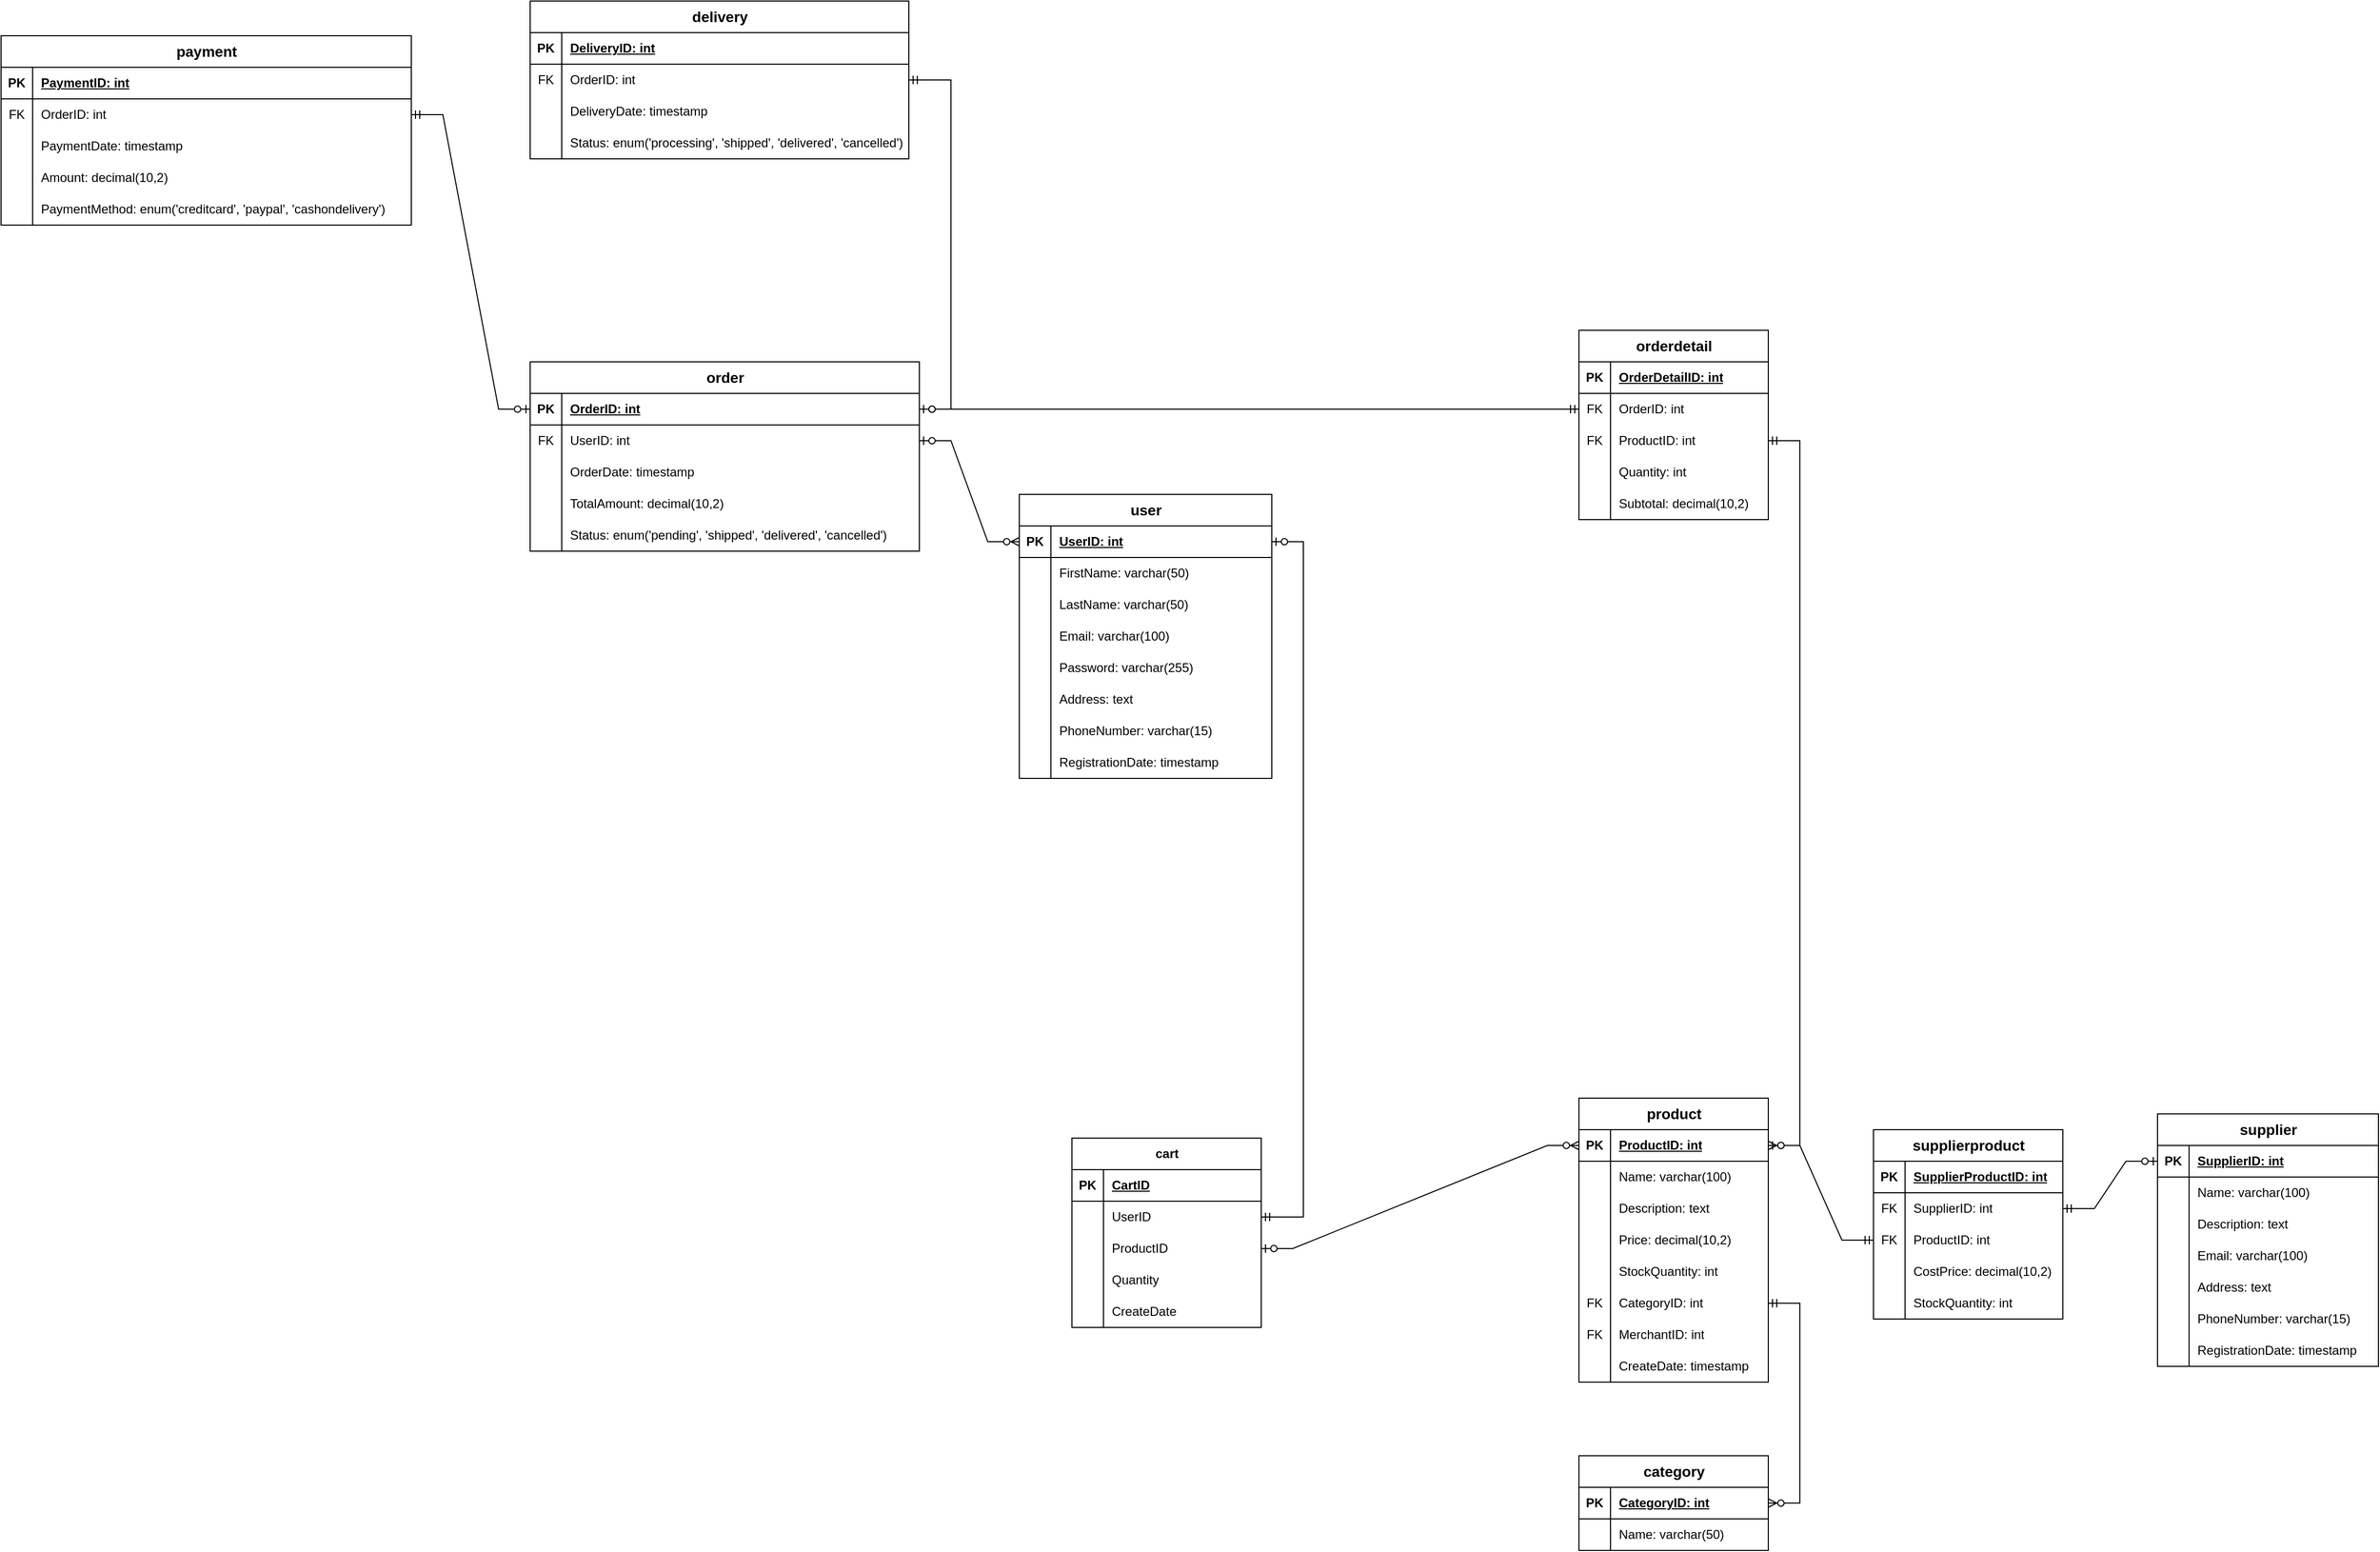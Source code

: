 <mxfile version="22.1.11" type="github">
  <diagram id="g1fuRQixsg9Ybg8F93r3" name="第 1 页">
    <mxGraphModel dx="3344" dy="1836" grid="0" gridSize="10" guides="1" tooltips="1" connect="1" arrows="1" fold="1" page="0" pageScale="1" pageWidth="827" pageHeight="1169" background="none" math="0" shadow="0">
      <root>
        <mxCell id="0" />
        <mxCell id="1" parent="0" />
        <mxCell id="4xev6Dh9qJgCeYjxUCal-1" value="&lt;b style=&quot;border-color: var(--border-color); font-size: 14px;&quot;&gt;order&lt;/b&gt;" style="shape=table;startSize=30;container=1;collapsible=1;childLayout=tableLayout;fixedRows=1;rowLines=0;fontStyle=1;align=center;resizeLast=1;html=1;" parent="1" vertex="1">
          <mxGeometry x="-1067.0" y="-170" width="370" height="180" as="geometry" />
        </mxCell>
        <mxCell id="4xev6Dh9qJgCeYjxUCal-2" value="" style="shape=tableRow;horizontal=0;startSize=0;swimlaneHead=0;swimlaneBody=0;fillColor=none;collapsible=0;dropTarget=0;points=[[0,0.5],[1,0.5]];portConstraint=eastwest;top=0;left=0;right=0;bottom=1;" parent="4xev6Dh9qJgCeYjxUCal-1" vertex="1">
          <mxGeometry y="30" width="370" height="30" as="geometry" />
        </mxCell>
        <mxCell id="4xev6Dh9qJgCeYjxUCal-3" value="PK" style="shape=partialRectangle;connectable=0;fillColor=none;top=0;left=0;bottom=0;right=0;fontStyle=1;overflow=hidden;whiteSpace=wrap;html=1;" parent="4xev6Dh9qJgCeYjxUCal-2" vertex="1">
          <mxGeometry width="30" height="30" as="geometry">
            <mxRectangle width="30" height="30" as="alternateBounds" />
          </mxGeometry>
        </mxCell>
        <mxCell id="4xev6Dh9qJgCeYjxUCal-4" value="OrderID: int" style="shape=partialRectangle;connectable=0;fillColor=none;top=0;left=0;bottom=0;right=0;align=left;spacingLeft=6;fontStyle=5;overflow=hidden;whiteSpace=wrap;html=1;" parent="4xev6Dh9qJgCeYjxUCal-2" vertex="1">
          <mxGeometry x="30" width="340" height="30" as="geometry">
            <mxRectangle width="340" height="30" as="alternateBounds" />
          </mxGeometry>
        </mxCell>
        <mxCell id="4xev6Dh9qJgCeYjxUCal-5" value="" style="shape=tableRow;horizontal=0;startSize=0;swimlaneHead=0;swimlaneBody=0;fillColor=none;collapsible=0;dropTarget=0;points=[[0,0.5],[1,0.5]];portConstraint=eastwest;top=0;left=0;right=0;bottom=0;" parent="4xev6Dh9qJgCeYjxUCal-1" vertex="1">
          <mxGeometry y="60" width="370" height="30" as="geometry" />
        </mxCell>
        <mxCell id="4xev6Dh9qJgCeYjxUCal-6" value="FK" style="shape=partialRectangle;connectable=0;fillColor=none;top=0;left=0;bottom=0;right=0;editable=1;overflow=hidden;whiteSpace=wrap;html=1;" parent="4xev6Dh9qJgCeYjxUCal-5" vertex="1">
          <mxGeometry width="30" height="30" as="geometry">
            <mxRectangle width="30" height="30" as="alternateBounds" />
          </mxGeometry>
        </mxCell>
        <mxCell id="4xev6Dh9qJgCeYjxUCal-7" value="UserID: int" style="shape=partialRectangle;connectable=0;fillColor=none;top=0;left=0;bottom=0;right=0;align=left;spacingLeft=6;overflow=hidden;whiteSpace=wrap;html=1;" parent="4xev6Dh9qJgCeYjxUCal-5" vertex="1">
          <mxGeometry x="30" width="340" height="30" as="geometry">
            <mxRectangle width="340" height="30" as="alternateBounds" />
          </mxGeometry>
        </mxCell>
        <mxCell id="4xev6Dh9qJgCeYjxUCal-8" value="" style="shape=tableRow;horizontal=0;startSize=0;swimlaneHead=0;swimlaneBody=0;fillColor=none;collapsible=0;dropTarget=0;points=[[0,0.5],[1,0.5]];portConstraint=eastwest;top=0;left=0;right=0;bottom=0;" parent="4xev6Dh9qJgCeYjxUCal-1" vertex="1">
          <mxGeometry y="90" width="370" height="30" as="geometry" />
        </mxCell>
        <mxCell id="4xev6Dh9qJgCeYjxUCal-9" value="" style="shape=partialRectangle;connectable=0;fillColor=none;top=0;left=0;bottom=0;right=0;editable=1;overflow=hidden;whiteSpace=wrap;html=1;" parent="4xev6Dh9qJgCeYjxUCal-8" vertex="1">
          <mxGeometry width="30" height="30" as="geometry">
            <mxRectangle width="30" height="30" as="alternateBounds" />
          </mxGeometry>
        </mxCell>
        <mxCell id="4xev6Dh9qJgCeYjxUCal-10" value="OrderDate: timestamp" style="shape=partialRectangle;connectable=0;fillColor=none;top=0;left=0;bottom=0;right=0;align=left;spacingLeft=6;overflow=hidden;whiteSpace=wrap;html=1;" parent="4xev6Dh9qJgCeYjxUCal-8" vertex="1">
          <mxGeometry x="30" width="340" height="30" as="geometry">
            <mxRectangle width="340" height="30" as="alternateBounds" />
          </mxGeometry>
        </mxCell>
        <mxCell id="4xev6Dh9qJgCeYjxUCal-11" value="" style="shape=tableRow;horizontal=0;startSize=0;swimlaneHead=0;swimlaneBody=0;fillColor=none;collapsible=0;dropTarget=0;points=[[0,0.5],[1,0.5]];portConstraint=eastwest;top=0;left=0;right=0;bottom=0;" parent="4xev6Dh9qJgCeYjxUCal-1" vertex="1">
          <mxGeometry y="120" width="370" height="30" as="geometry" />
        </mxCell>
        <mxCell id="4xev6Dh9qJgCeYjxUCal-12" value="" style="shape=partialRectangle;connectable=0;fillColor=none;top=0;left=0;bottom=0;right=0;editable=1;overflow=hidden;whiteSpace=wrap;html=1;" parent="4xev6Dh9qJgCeYjxUCal-11" vertex="1">
          <mxGeometry width="30" height="30" as="geometry">
            <mxRectangle width="30" height="30" as="alternateBounds" />
          </mxGeometry>
        </mxCell>
        <mxCell id="4xev6Dh9qJgCeYjxUCal-13" value="TotalAmount: decimal(10,2)" style="shape=partialRectangle;connectable=0;fillColor=none;top=0;left=0;bottom=0;right=0;align=left;spacingLeft=6;overflow=hidden;whiteSpace=wrap;html=1;" parent="4xev6Dh9qJgCeYjxUCal-11" vertex="1">
          <mxGeometry x="30" width="340" height="30" as="geometry">
            <mxRectangle width="340" height="30" as="alternateBounds" />
          </mxGeometry>
        </mxCell>
        <mxCell id="4xev6Dh9qJgCeYjxUCal-16" style="shape=tableRow;horizontal=0;startSize=0;swimlaneHead=0;swimlaneBody=0;fillColor=none;collapsible=0;dropTarget=0;points=[[0,0.5],[1,0.5]];portConstraint=eastwest;top=0;left=0;right=0;bottom=0;" parent="4xev6Dh9qJgCeYjxUCal-1" vertex="1">
          <mxGeometry y="150" width="370" height="30" as="geometry" />
        </mxCell>
        <mxCell id="4xev6Dh9qJgCeYjxUCal-17" style="shape=partialRectangle;connectable=0;fillColor=none;top=0;left=0;bottom=0;right=0;editable=1;overflow=hidden;whiteSpace=wrap;html=1;" parent="4xev6Dh9qJgCeYjxUCal-16" vertex="1">
          <mxGeometry width="30" height="30" as="geometry">
            <mxRectangle width="30" height="30" as="alternateBounds" />
          </mxGeometry>
        </mxCell>
        <mxCell id="4xev6Dh9qJgCeYjxUCal-18" value="Status: enum(&#39;pending&#39;, &#39;shipped&#39;, &#39;delivered&#39;, &#39;cancelled&#39;)&lt;br&gt;" style="shape=partialRectangle;connectable=0;fillColor=none;top=0;left=0;bottom=0;right=0;align=left;spacingLeft=6;overflow=hidden;whiteSpace=wrap;html=1;" parent="4xev6Dh9qJgCeYjxUCal-16" vertex="1">
          <mxGeometry x="30" width="340" height="30" as="geometry">
            <mxRectangle width="340" height="30" as="alternateBounds" />
          </mxGeometry>
        </mxCell>
        <mxCell id="4xev6Dh9qJgCeYjxUCal-32" value="&lt;b style=&quot;border-color: var(--border-color); font-size: 14px;&quot;&gt;delivery&lt;br&gt;&lt;/b&gt;" style="shape=table;startSize=30;container=1;collapsible=1;childLayout=tableLayout;fixedRows=1;rowLines=0;fontStyle=1;align=center;resizeLast=1;html=1;" parent="1" vertex="1">
          <mxGeometry x="-1067.0" y="-513" width="360" height="150" as="geometry" />
        </mxCell>
        <mxCell id="4xev6Dh9qJgCeYjxUCal-33" value="" style="shape=tableRow;horizontal=0;startSize=0;swimlaneHead=0;swimlaneBody=0;fillColor=none;collapsible=0;dropTarget=0;points=[[0,0.5],[1,0.5]];portConstraint=eastwest;top=0;left=0;right=0;bottom=1;" parent="4xev6Dh9qJgCeYjxUCal-32" vertex="1">
          <mxGeometry y="30" width="360" height="30" as="geometry" />
        </mxCell>
        <mxCell id="4xev6Dh9qJgCeYjxUCal-34" value="PK" style="shape=partialRectangle;connectable=0;fillColor=none;top=0;left=0;bottom=0;right=0;fontStyle=1;overflow=hidden;whiteSpace=wrap;html=1;" parent="4xev6Dh9qJgCeYjxUCal-33" vertex="1">
          <mxGeometry width="30" height="30" as="geometry">
            <mxRectangle width="30" height="30" as="alternateBounds" />
          </mxGeometry>
        </mxCell>
        <mxCell id="4xev6Dh9qJgCeYjxUCal-35" value="DeliveryID: int" style="shape=partialRectangle;connectable=0;fillColor=none;top=0;left=0;bottom=0;right=0;align=left;spacingLeft=6;fontStyle=5;overflow=hidden;whiteSpace=wrap;html=1;" parent="4xev6Dh9qJgCeYjxUCal-33" vertex="1">
          <mxGeometry x="30" width="330" height="30" as="geometry">
            <mxRectangle width="330" height="30" as="alternateBounds" />
          </mxGeometry>
        </mxCell>
        <mxCell id="4xev6Dh9qJgCeYjxUCal-36" value="" style="shape=tableRow;horizontal=0;startSize=0;swimlaneHead=0;swimlaneBody=0;fillColor=none;collapsible=0;dropTarget=0;points=[[0,0.5],[1,0.5]];portConstraint=eastwest;top=0;left=0;right=0;bottom=0;" parent="4xev6Dh9qJgCeYjxUCal-32" vertex="1">
          <mxGeometry y="60" width="360" height="30" as="geometry" />
        </mxCell>
        <mxCell id="4xev6Dh9qJgCeYjxUCal-37" value="FK" style="shape=partialRectangle;connectable=0;fillColor=none;top=0;left=0;bottom=0;right=0;editable=1;overflow=hidden;whiteSpace=wrap;html=1;" parent="4xev6Dh9qJgCeYjxUCal-36" vertex="1">
          <mxGeometry width="30" height="30" as="geometry">
            <mxRectangle width="30" height="30" as="alternateBounds" />
          </mxGeometry>
        </mxCell>
        <mxCell id="4xev6Dh9qJgCeYjxUCal-38" value="OrderID: int" style="shape=partialRectangle;connectable=0;fillColor=none;top=0;left=0;bottom=0;right=0;align=left;spacingLeft=6;overflow=hidden;whiteSpace=wrap;html=1;" parent="4xev6Dh9qJgCeYjxUCal-36" vertex="1">
          <mxGeometry x="30" width="330" height="30" as="geometry">
            <mxRectangle width="330" height="30" as="alternateBounds" />
          </mxGeometry>
        </mxCell>
        <mxCell id="4xev6Dh9qJgCeYjxUCal-39" value="" style="shape=tableRow;horizontal=0;startSize=0;swimlaneHead=0;swimlaneBody=0;fillColor=none;collapsible=0;dropTarget=0;points=[[0,0.5],[1,0.5]];portConstraint=eastwest;top=0;left=0;right=0;bottom=0;" parent="4xev6Dh9qJgCeYjxUCal-32" vertex="1">
          <mxGeometry y="90" width="360" height="30" as="geometry" />
        </mxCell>
        <mxCell id="4xev6Dh9qJgCeYjxUCal-40" value="" style="shape=partialRectangle;connectable=0;fillColor=none;top=0;left=0;bottom=0;right=0;editable=1;overflow=hidden;whiteSpace=wrap;html=1;" parent="4xev6Dh9qJgCeYjxUCal-39" vertex="1">
          <mxGeometry width="30" height="30" as="geometry">
            <mxRectangle width="30" height="30" as="alternateBounds" />
          </mxGeometry>
        </mxCell>
        <mxCell id="4xev6Dh9qJgCeYjxUCal-41" value="DeliveryDate: timestamp" style="shape=partialRectangle;connectable=0;fillColor=none;top=0;left=0;bottom=0;right=0;align=left;spacingLeft=6;overflow=hidden;whiteSpace=wrap;html=1;" parent="4xev6Dh9qJgCeYjxUCal-39" vertex="1">
          <mxGeometry x="30" width="330" height="30" as="geometry">
            <mxRectangle width="330" height="30" as="alternateBounds" />
          </mxGeometry>
        </mxCell>
        <mxCell id="4xev6Dh9qJgCeYjxUCal-42" value="" style="shape=tableRow;horizontal=0;startSize=0;swimlaneHead=0;swimlaneBody=0;fillColor=none;collapsible=0;dropTarget=0;points=[[0,0.5],[1,0.5]];portConstraint=eastwest;top=0;left=0;right=0;bottom=0;" parent="4xev6Dh9qJgCeYjxUCal-32" vertex="1">
          <mxGeometry y="120" width="360" height="30" as="geometry" />
        </mxCell>
        <mxCell id="4xev6Dh9qJgCeYjxUCal-43" value="" style="shape=partialRectangle;connectable=0;fillColor=none;top=0;left=0;bottom=0;right=0;editable=1;overflow=hidden;whiteSpace=wrap;html=1;" parent="4xev6Dh9qJgCeYjxUCal-42" vertex="1">
          <mxGeometry width="30" height="30" as="geometry">
            <mxRectangle width="30" height="30" as="alternateBounds" />
          </mxGeometry>
        </mxCell>
        <mxCell id="4xev6Dh9qJgCeYjxUCal-44" value="Status: enum(&#39;processing&#39;, &#39;shipped&#39;, &#39;delivered&#39;, &#39;cancelled&#39;)&lt;br&gt;" style="shape=partialRectangle;connectable=0;fillColor=none;top=0;left=0;bottom=0;right=0;align=left;spacingLeft=6;overflow=hidden;whiteSpace=wrap;html=1;" parent="4xev6Dh9qJgCeYjxUCal-42" vertex="1">
          <mxGeometry x="30" width="330" height="30" as="geometry">
            <mxRectangle width="330" height="30" as="alternateBounds" />
          </mxGeometry>
        </mxCell>
        <mxCell id="4xev6Dh9qJgCeYjxUCal-64" value="&lt;b style=&quot;border-color: var(--border-color); font-size: 14px;&quot;&gt;payment&lt;/b&gt;" style="shape=table;startSize=30;container=1;collapsible=1;childLayout=tableLayout;fixedRows=1;rowLines=0;fontStyle=1;align=center;resizeLast=1;html=1;" parent="1" vertex="1">
          <mxGeometry x="-1570" y="-480" width="390" height="180" as="geometry" />
        </mxCell>
        <mxCell id="4xev6Dh9qJgCeYjxUCal-65" value="" style="shape=tableRow;horizontal=0;startSize=0;swimlaneHead=0;swimlaneBody=0;fillColor=none;collapsible=0;dropTarget=0;points=[[0,0.5],[1,0.5]];portConstraint=eastwest;top=0;left=0;right=0;bottom=1;" parent="4xev6Dh9qJgCeYjxUCal-64" vertex="1">
          <mxGeometry y="30" width="390" height="30" as="geometry" />
        </mxCell>
        <mxCell id="4xev6Dh9qJgCeYjxUCal-66" value="PK" style="shape=partialRectangle;connectable=0;fillColor=none;top=0;left=0;bottom=0;right=0;fontStyle=1;overflow=hidden;whiteSpace=wrap;html=1;" parent="4xev6Dh9qJgCeYjxUCal-65" vertex="1">
          <mxGeometry width="30" height="30" as="geometry">
            <mxRectangle width="30" height="30" as="alternateBounds" />
          </mxGeometry>
        </mxCell>
        <mxCell id="4xev6Dh9qJgCeYjxUCal-67" value="PaymentID: int" style="shape=partialRectangle;connectable=0;fillColor=none;top=0;left=0;bottom=0;right=0;align=left;spacingLeft=6;fontStyle=5;overflow=hidden;whiteSpace=wrap;html=1;" parent="4xev6Dh9qJgCeYjxUCal-65" vertex="1">
          <mxGeometry x="30" width="360" height="30" as="geometry">
            <mxRectangle width="360" height="30" as="alternateBounds" />
          </mxGeometry>
        </mxCell>
        <mxCell id="4xev6Dh9qJgCeYjxUCal-68" value="" style="shape=tableRow;horizontal=0;startSize=0;swimlaneHead=0;swimlaneBody=0;fillColor=none;collapsible=0;dropTarget=0;points=[[0,0.5],[1,0.5]];portConstraint=eastwest;top=0;left=0;right=0;bottom=0;" parent="4xev6Dh9qJgCeYjxUCal-64" vertex="1">
          <mxGeometry y="60" width="390" height="30" as="geometry" />
        </mxCell>
        <mxCell id="4xev6Dh9qJgCeYjxUCal-69" value="FK" style="shape=partialRectangle;connectable=0;fillColor=none;top=0;left=0;bottom=0;right=0;editable=1;overflow=hidden;whiteSpace=wrap;html=1;" parent="4xev6Dh9qJgCeYjxUCal-68" vertex="1">
          <mxGeometry width="30" height="30" as="geometry">
            <mxRectangle width="30" height="30" as="alternateBounds" />
          </mxGeometry>
        </mxCell>
        <mxCell id="4xev6Dh9qJgCeYjxUCal-70" value="OrderID: int" style="shape=partialRectangle;connectable=0;fillColor=none;top=0;left=0;bottom=0;right=0;align=left;spacingLeft=6;overflow=hidden;whiteSpace=wrap;html=1;" parent="4xev6Dh9qJgCeYjxUCal-68" vertex="1">
          <mxGeometry x="30" width="360" height="30" as="geometry">
            <mxRectangle width="360" height="30" as="alternateBounds" />
          </mxGeometry>
        </mxCell>
        <mxCell id="4xev6Dh9qJgCeYjxUCal-71" value="" style="shape=tableRow;horizontal=0;startSize=0;swimlaneHead=0;swimlaneBody=0;fillColor=none;collapsible=0;dropTarget=0;points=[[0,0.5],[1,0.5]];portConstraint=eastwest;top=0;left=0;right=0;bottom=0;" parent="4xev6Dh9qJgCeYjxUCal-64" vertex="1">
          <mxGeometry y="90" width="390" height="30" as="geometry" />
        </mxCell>
        <mxCell id="4xev6Dh9qJgCeYjxUCal-72" value="" style="shape=partialRectangle;connectable=0;fillColor=none;top=0;left=0;bottom=0;right=0;editable=1;overflow=hidden;whiteSpace=wrap;html=1;" parent="4xev6Dh9qJgCeYjxUCal-71" vertex="1">
          <mxGeometry width="30" height="30" as="geometry">
            <mxRectangle width="30" height="30" as="alternateBounds" />
          </mxGeometry>
        </mxCell>
        <mxCell id="4xev6Dh9qJgCeYjxUCal-73" value="PaymentDate: timestamp" style="shape=partialRectangle;connectable=0;fillColor=none;top=0;left=0;bottom=0;right=0;align=left;spacingLeft=6;overflow=hidden;whiteSpace=wrap;html=1;" parent="4xev6Dh9qJgCeYjxUCal-71" vertex="1">
          <mxGeometry x="30" width="360" height="30" as="geometry">
            <mxRectangle width="360" height="30" as="alternateBounds" />
          </mxGeometry>
        </mxCell>
        <mxCell id="4xev6Dh9qJgCeYjxUCal-74" value="" style="shape=tableRow;horizontal=0;startSize=0;swimlaneHead=0;swimlaneBody=0;fillColor=none;collapsible=0;dropTarget=0;points=[[0,0.5],[1,0.5]];portConstraint=eastwest;top=0;left=0;right=0;bottom=0;" parent="4xev6Dh9qJgCeYjxUCal-64" vertex="1">
          <mxGeometry y="120" width="390" height="30" as="geometry" />
        </mxCell>
        <mxCell id="4xev6Dh9qJgCeYjxUCal-75" value="" style="shape=partialRectangle;connectable=0;fillColor=none;top=0;left=0;bottom=0;right=0;editable=1;overflow=hidden;whiteSpace=wrap;html=1;" parent="4xev6Dh9qJgCeYjxUCal-74" vertex="1">
          <mxGeometry width="30" height="30" as="geometry">
            <mxRectangle width="30" height="30" as="alternateBounds" />
          </mxGeometry>
        </mxCell>
        <mxCell id="4xev6Dh9qJgCeYjxUCal-76" value="Amount: decimal(10,2)" style="shape=partialRectangle;connectable=0;fillColor=none;top=0;left=0;bottom=0;right=0;align=left;spacingLeft=6;overflow=hidden;whiteSpace=wrap;html=1;" parent="4xev6Dh9qJgCeYjxUCal-74" vertex="1">
          <mxGeometry x="30" width="360" height="30" as="geometry">
            <mxRectangle width="360" height="30" as="alternateBounds" />
          </mxGeometry>
        </mxCell>
        <mxCell id="4xev6Dh9qJgCeYjxUCal-77" style="shape=tableRow;horizontal=0;startSize=0;swimlaneHead=0;swimlaneBody=0;fillColor=none;collapsible=0;dropTarget=0;points=[[0,0.5],[1,0.5]];portConstraint=eastwest;top=0;left=0;right=0;bottom=0;" parent="4xev6Dh9qJgCeYjxUCal-64" vertex="1">
          <mxGeometry y="150" width="390" height="30" as="geometry" />
        </mxCell>
        <mxCell id="4xev6Dh9qJgCeYjxUCal-78" style="shape=partialRectangle;connectable=0;fillColor=none;top=0;left=0;bottom=0;right=0;editable=1;overflow=hidden;whiteSpace=wrap;html=1;" parent="4xev6Dh9qJgCeYjxUCal-77" vertex="1">
          <mxGeometry width="30" height="30" as="geometry">
            <mxRectangle width="30" height="30" as="alternateBounds" />
          </mxGeometry>
        </mxCell>
        <mxCell id="4xev6Dh9qJgCeYjxUCal-79" value="PaymentMethod: enum(&#39;creditcard&#39;, &#39;paypal&#39;, &#39;cashondelivery&#39;)" style="shape=partialRectangle;connectable=0;fillColor=none;top=0;left=0;bottom=0;right=0;align=left;spacingLeft=6;overflow=hidden;whiteSpace=wrap;html=1;" parent="4xev6Dh9qJgCeYjxUCal-77" vertex="1">
          <mxGeometry x="30" width="360" height="30" as="geometry">
            <mxRectangle width="360" height="30" as="alternateBounds" />
          </mxGeometry>
        </mxCell>
        <mxCell id="4xev6Dh9qJgCeYjxUCal-82" value="&lt;b style=&quot;border-color: var(--border-color); font-size: 14px;&quot;&gt;user&lt;/b&gt;" style="shape=table;startSize=30;container=1;collapsible=1;childLayout=tableLayout;fixedRows=1;rowLines=0;fontStyle=1;align=center;resizeLast=1;html=1;" parent="1" vertex="1">
          <mxGeometry x="-602" y="-44" width="240" height="270" as="geometry" />
        </mxCell>
        <mxCell id="4xev6Dh9qJgCeYjxUCal-83" value="" style="shape=tableRow;horizontal=0;startSize=0;swimlaneHead=0;swimlaneBody=0;fillColor=none;collapsible=0;dropTarget=0;points=[[0,0.5],[1,0.5]];portConstraint=eastwest;top=0;left=0;right=0;bottom=1;" parent="4xev6Dh9qJgCeYjxUCal-82" vertex="1">
          <mxGeometry y="30" width="240" height="30" as="geometry" />
        </mxCell>
        <mxCell id="4xev6Dh9qJgCeYjxUCal-84" value="PK" style="shape=partialRectangle;connectable=0;fillColor=none;top=0;left=0;bottom=0;right=0;fontStyle=1;overflow=hidden;whiteSpace=wrap;html=1;" parent="4xev6Dh9qJgCeYjxUCal-83" vertex="1">
          <mxGeometry width="30" height="30" as="geometry">
            <mxRectangle width="30" height="30" as="alternateBounds" />
          </mxGeometry>
        </mxCell>
        <mxCell id="4xev6Dh9qJgCeYjxUCal-85" value="UserID: int" style="shape=partialRectangle;connectable=0;fillColor=none;top=0;left=0;bottom=0;right=0;align=left;spacingLeft=6;fontStyle=5;overflow=hidden;whiteSpace=wrap;html=1;" parent="4xev6Dh9qJgCeYjxUCal-83" vertex="1">
          <mxGeometry x="30" width="210" height="30" as="geometry">
            <mxRectangle width="210" height="30" as="alternateBounds" />
          </mxGeometry>
        </mxCell>
        <mxCell id="4xev6Dh9qJgCeYjxUCal-86" value="" style="shape=tableRow;horizontal=0;startSize=0;swimlaneHead=0;swimlaneBody=0;fillColor=none;collapsible=0;dropTarget=0;points=[[0,0.5],[1,0.5]];portConstraint=eastwest;top=0;left=0;right=0;bottom=0;" parent="4xev6Dh9qJgCeYjxUCal-82" vertex="1">
          <mxGeometry y="60" width="240" height="30" as="geometry" />
        </mxCell>
        <mxCell id="4xev6Dh9qJgCeYjxUCal-87" value="" style="shape=partialRectangle;connectable=0;fillColor=none;top=0;left=0;bottom=0;right=0;editable=1;overflow=hidden;whiteSpace=wrap;html=1;" parent="4xev6Dh9qJgCeYjxUCal-86" vertex="1">
          <mxGeometry width="30" height="30" as="geometry">
            <mxRectangle width="30" height="30" as="alternateBounds" />
          </mxGeometry>
        </mxCell>
        <mxCell id="4xev6Dh9qJgCeYjxUCal-88" value="FirstName: varchar(50)" style="shape=partialRectangle;connectable=0;fillColor=none;top=0;left=0;bottom=0;right=0;align=left;spacingLeft=6;overflow=hidden;whiteSpace=wrap;html=1;" parent="4xev6Dh9qJgCeYjxUCal-86" vertex="1">
          <mxGeometry x="30" width="210" height="30" as="geometry">
            <mxRectangle width="210" height="30" as="alternateBounds" />
          </mxGeometry>
        </mxCell>
        <mxCell id="4xev6Dh9qJgCeYjxUCal-89" value="" style="shape=tableRow;horizontal=0;startSize=0;swimlaneHead=0;swimlaneBody=0;fillColor=none;collapsible=0;dropTarget=0;points=[[0,0.5],[1,0.5]];portConstraint=eastwest;top=0;left=0;right=0;bottom=0;" parent="4xev6Dh9qJgCeYjxUCal-82" vertex="1">
          <mxGeometry y="90" width="240" height="30" as="geometry" />
        </mxCell>
        <mxCell id="4xev6Dh9qJgCeYjxUCal-90" value="" style="shape=partialRectangle;connectable=0;fillColor=none;top=0;left=0;bottom=0;right=0;editable=1;overflow=hidden;whiteSpace=wrap;html=1;" parent="4xev6Dh9qJgCeYjxUCal-89" vertex="1">
          <mxGeometry width="30" height="30" as="geometry">
            <mxRectangle width="30" height="30" as="alternateBounds" />
          </mxGeometry>
        </mxCell>
        <mxCell id="4xev6Dh9qJgCeYjxUCal-91" value="LastName: varchar(50)" style="shape=partialRectangle;connectable=0;fillColor=none;top=0;left=0;bottom=0;right=0;align=left;spacingLeft=6;overflow=hidden;whiteSpace=wrap;html=1;" parent="4xev6Dh9qJgCeYjxUCal-89" vertex="1">
          <mxGeometry x="30" width="210" height="30" as="geometry">
            <mxRectangle width="210" height="30" as="alternateBounds" />
          </mxGeometry>
        </mxCell>
        <mxCell id="4xev6Dh9qJgCeYjxUCal-92" value="" style="shape=tableRow;horizontal=0;startSize=0;swimlaneHead=0;swimlaneBody=0;fillColor=none;collapsible=0;dropTarget=0;points=[[0,0.5],[1,0.5]];portConstraint=eastwest;top=0;left=0;right=0;bottom=0;" parent="4xev6Dh9qJgCeYjxUCal-82" vertex="1">
          <mxGeometry y="120" width="240" height="30" as="geometry" />
        </mxCell>
        <mxCell id="4xev6Dh9qJgCeYjxUCal-93" value="" style="shape=partialRectangle;connectable=0;fillColor=none;top=0;left=0;bottom=0;right=0;editable=1;overflow=hidden;whiteSpace=wrap;html=1;" parent="4xev6Dh9qJgCeYjxUCal-92" vertex="1">
          <mxGeometry width="30" height="30" as="geometry">
            <mxRectangle width="30" height="30" as="alternateBounds" />
          </mxGeometry>
        </mxCell>
        <mxCell id="4xev6Dh9qJgCeYjxUCal-94" value="Email: varchar(100)" style="shape=partialRectangle;connectable=0;fillColor=none;top=0;left=0;bottom=0;right=0;align=left;spacingLeft=6;overflow=hidden;whiteSpace=wrap;html=1;" parent="4xev6Dh9qJgCeYjxUCal-92" vertex="1">
          <mxGeometry x="30" width="210" height="30" as="geometry">
            <mxRectangle width="210" height="30" as="alternateBounds" />
          </mxGeometry>
        </mxCell>
        <mxCell id="4xev6Dh9qJgCeYjxUCal-95" style="shape=tableRow;horizontal=0;startSize=0;swimlaneHead=0;swimlaneBody=0;fillColor=none;collapsible=0;dropTarget=0;points=[[0,0.5],[1,0.5]];portConstraint=eastwest;top=0;left=0;right=0;bottom=0;" parent="4xev6Dh9qJgCeYjxUCal-82" vertex="1">
          <mxGeometry y="150" width="240" height="30" as="geometry" />
        </mxCell>
        <mxCell id="4xev6Dh9qJgCeYjxUCal-96" style="shape=partialRectangle;connectable=0;fillColor=none;top=0;left=0;bottom=0;right=0;editable=1;overflow=hidden;whiteSpace=wrap;html=1;" parent="4xev6Dh9qJgCeYjxUCal-95" vertex="1">
          <mxGeometry width="30" height="30" as="geometry">
            <mxRectangle width="30" height="30" as="alternateBounds" />
          </mxGeometry>
        </mxCell>
        <mxCell id="4xev6Dh9qJgCeYjxUCal-97" value="Password: varchar(255)" style="shape=partialRectangle;connectable=0;fillColor=none;top=0;left=0;bottom=0;right=0;align=left;spacingLeft=6;overflow=hidden;whiteSpace=wrap;html=1;" parent="4xev6Dh9qJgCeYjxUCal-95" vertex="1">
          <mxGeometry x="30" width="210" height="30" as="geometry">
            <mxRectangle width="210" height="30" as="alternateBounds" />
          </mxGeometry>
        </mxCell>
        <mxCell id="4xev6Dh9qJgCeYjxUCal-98" style="shape=tableRow;horizontal=0;startSize=0;swimlaneHead=0;swimlaneBody=0;fillColor=none;collapsible=0;dropTarget=0;points=[[0,0.5],[1,0.5]];portConstraint=eastwest;top=0;left=0;right=0;bottom=0;" parent="4xev6Dh9qJgCeYjxUCal-82" vertex="1">
          <mxGeometry y="180" width="240" height="30" as="geometry" />
        </mxCell>
        <mxCell id="4xev6Dh9qJgCeYjxUCal-99" style="shape=partialRectangle;connectable=0;fillColor=none;top=0;left=0;bottom=0;right=0;editable=1;overflow=hidden;whiteSpace=wrap;html=1;" parent="4xev6Dh9qJgCeYjxUCal-98" vertex="1">
          <mxGeometry width="30" height="30" as="geometry">
            <mxRectangle width="30" height="30" as="alternateBounds" />
          </mxGeometry>
        </mxCell>
        <mxCell id="4xev6Dh9qJgCeYjxUCal-100" value="Address: text" style="shape=partialRectangle;connectable=0;fillColor=none;top=0;left=0;bottom=0;right=0;align=left;spacingLeft=6;overflow=hidden;whiteSpace=wrap;html=1;" parent="4xev6Dh9qJgCeYjxUCal-98" vertex="1">
          <mxGeometry x="30" width="210" height="30" as="geometry">
            <mxRectangle width="210" height="30" as="alternateBounds" />
          </mxGeometry>
        </mxCell>
        <mxCell id="4xev6Dh9qJgCeYjxUCal-101" style="shape=tableRow;horizontal=0;startSize=0;swimlaneHead=0;swimlaneBody=0;fillColor=none;collapsible=0;dropTarget=0;points=[[0,0.5],[1,0.5]];portConstraint=eastwest;top=0;left=0;right=0;bottom=0;" parent="4xev6Dh9qJgCeYjxUCal-82" vertex="1">
          <mxGeometry y="210" width="240" height="30" as="geometry" />
        </mxCell>
        <mxCell id="4xev6Dh9qJgCeYjxUCal-102" style="shape=partialRectangle;connectable=0;fillColor=none;top=0;left=0;bottom=0;right=0;editable=1;overflow=hidden;whiteSpace=wrap;html=1;" parent="4xev6Dh9qJgCeYjxUCal-101" vertex="1">
          <mxGeometry width="30" height="30" as="geometry">
            <mxRectangle width="30" height="30" as="alternateBounds" />
          </mxGeometry>
        </mxCell>
        <mxCell id="4xev6Dh9qJgCeYjxUCal-103" value="PhoneNumber: varchar(15)" style="shape=partialRectangle;connectable=0;fillColor=none;top=0;left=0;bottom=0;right=0;align=left;spacingLeft=6;overflow=hidden;whiteSpace=wrap;html=1;" parent="4xev6Dh9qJgCeYjxUCal-101" vertex="1">
          <mxGeometry x="30" width="210" height="30" as="geometry">
            <mxRectangle width="210" height="30" as="alternateBounds" />
          </mxGeometry>
        </mxCell>
        <mxCell id="4xev6Dh9qJgCeYjxUCal-104" style="shape=tableRow;horizontal=0;startSize=0;swimlaneHead=0;swimlaneBody=0;fillColor=none;collapsible=0;dropTarget=0;points=[[0,0.5],[1,0.5]];portConstraint=eastwest;top=0;left=0;right=0;bottom=0;" parent="4xev6Dh9qJgCeYjxUCal-82" vertex="1">
          <mxGeometry y="240" width="240" height="30" as="geometry" />
        </mxCell>
        <mxCell id="4xev6Dh9qJgCeYjxUCal-105" style="shape=partialRectangle;connectable=0;fillColor=none;top=0;left=0;bottom=0;right=0;editable=1;overflow=hidden;whiteSpace=wrap;html=1;" parent="4xev6Dh9qJgCeYjxUCal-104" vertex="1">
          <mxGeometry width="30" height="30" as="geometry">
            <mxRectangle width="30" height="30" as="alternateBounds" />
          </mxGeometry>
        </mxCell>
        <mxCell id="4xev6Dh9qJgCeYjxUCal-106" value="RegistrationDate: timestamp&lt;br&gt;" style="shape=partialRectangle;connectable=0;fillColor=none;top=0;left=0;bottom=0;right=0;align=left;spacingLeft=6;overflow=hidden;whiteSpace=wrap;html=1;" parent="4xev6Dh9qJgCeYjxUCal-104" vertex="1">
          <mxGeometry x="30" width="210" height="30" as="geometry">
            <mxRectangle width="210" height="30" as="alternateBounds" />
          </mxGeometry>
        </mxCell>
        <mxCell id="4xev6Dh9qJgCeYjxUCal-183" value="&lt;b style=&quot;border-color: var(--border-color); font-size: 14px;&quot;&gt;category&lt;br&gt;&lt;/b&gt;" style="shape=table;startSize=30;container=1;collapsible=1;childLayout=tableLayout;fixedRows=1;rowLines=0;fontStyle=1;align=center;resizeLast=1;html=1;" parent="1" vertex="1">
          <mxGeometry x="-70" y="870" width="180" height="90" as="geometry" />
        </mxCell>
        <mxCell id="4xev6Dh9qJgCeYjxUCal-184" value="" style="shape=tableRow;horizontal=0;startSize=0;swimlaneHead=0;swimlaneBody=0;fillColor=none;collapsible=0;dropTarget=0;points=[[0,0.5],[1,0.5]];portConstraint=eastwest;top=0;left=0;right=0;bottom=1;" parent="4xev6Dh9qJgCeYjxUCal-183" vertex="1">
          <mxGeometry y="30" width="180" height="30" as="geometry" />
        </mxCell>
        <mxCell id="4xev6Dh9qJgCeYjxUCal-185" value="PK" style="shape=partialRectangle;connectable=0;fillColor=none;top=0;left=0;bottom=0;right=0;fontStyle=1;overflow=hidden;whiteSpace=wrap;html=1;" parent="4xev6Dh9qJgCeYjxUCal-184" vertex="1">
          <mxGeometry width="30" height="30" as="geometry">
            <mxRectangle width="30" height="30" as="alternateBounds" />
          </mxGeometry>
        </mxCell>
        <mxCell id="4xev6Dh9qJgCeYjxUCal-186" value="CategoryID: int" style="shape=partialRectangle;connectable=0;fillColor=none;top=0;left=0;bottom=0;right=0;align=left;spacingLeft=6;fontStyle=5;overflow=hidden;whiteSpace=wrap;html=1;" parent="4xev6Dh9qJgCeYjxUCal-184" vertex="1">
          <mxGeometry x="30" width="150" height="30" as="geometry">
            <mxRectangle width="150" height="30" as="alternateBounds" />
          </mxGeometry>
        </mxCell>
        <mxCell id="4xev6Dh9qJgCeYjxUCal-187" value="" style="shape=tableRow;horizontal=0;startSize=0;swimlaneHead=0;swimlaneBody=0;fillColor=none;collapsible=0;dropTarget=0;points=[[0,0.5],[1,0.5]];portConstraint=eastwest;top=0;left=0;right=0;bottom=0;" parent="4xev6Dh9qJgCeYjxUCal-183" vertex="1">
          <mxGeometry y="60" width="180" height="30" as="geometry" />
        </mxCell>
        <mxCell id="4xev6Dh9qJgCeYjxUCal-188" value="" style="shape=partialRectangle;connectable=0;fillColor=none;top=0;left=0;bottom=0;right=0;editable=1;overflow=hidden;whiteSpace=wrap;html=1;" parent="4xev6Dh9qJgCeYjxUCal-187" vertex="1">
          <mxGeometry width="30" height="30" as="geometry">
            <mxRectangle width="30" height="30" as="alternateBounds" />
          </mxGeometry>
        </mxCell>
        <mxCell id="4xev6Dh9qJgCeYjxUCal-189" value="Name: varchar(50)&lt;br&gt;" style="shape=partialRectangle;connectable=0;fillColor=none;top=0;left=0;bottom=0;right=0;align=left;spacingLeft=6;overflow=hidden;whiteSpace=wrap;html=1;" parent="4xev6Dh9qJgCeYjxUCal-187" vertex="1">
          <mxGeometry x="30" width="150" height="30" as="geometry">
            <mxRectangle width="150" height="30" as="alternateBounds" />
          </mxGeometry>
        </mxCell>
        <mxCell id="nmio69tVV_XSk_YLmyyX-1" value="&lt;b style=&quot;border-color: var(--border-color); font-size: 14px;&quot;&gt;product&lt;br&gt;&lt;/b&gt;" style="shape=table;startSize=30;container=1;collapsible=1;childLayout=tableLayout;fixedRows=1;rowLines=0;fontStyle=1;align=center;resizeLast=1;html=1;" parent="1" vertex="1">
          <mxGeometry x="-70" y="530" width="180" height="270" as="geometry" />
        </mxCell>
        <mxCell id="nmio69tVV_XSk_YLmyyX-2" value="" style="shape=tableRow;horizontal=0;startSize=0;swimlaneHead=0;swimlaneBody=0;fillColor=none;collapsible=0;dropTarget=0;points=[[0,0.5],[1,0.5]];portConstraint=eastwest;top=0;left=0;right=0;bottom=1;" parent="nmio69tVV_XSk_YLmyyX-1" vertex="1">
          <mxGeometry y="30" width="180" height="30" as="geometry" />
        </mxCell>
        <mxCell id="nmio69tVV_XSk_YLmyyX-3" value="PK" style="shape=partialRectangle;connectable=0;fillColor=none;top=0;left=0;bottom=0;right=0;fontStyle=1;overflow=hidden;whiteSpace=wrap;html=1;" parent="nmio69tVV_XSk_YLmyyX-2" vertex="1">
          <mxGeometry width="30" height="30" as="geometry">
            <mxRectangle width="30" height="30" as="alternateBounds" />
          </mxGeometry>
        </mxCell>
        <mxCell id="nmio69tVV_XSk_YLmyyX-4" value="ProductID: int" style="shape=partialRectangle;connectable=0;fillColor=none;top=0;left=0;bottom=0;right=0;align=left;spacingLeft=6;fontStyle=5;overflow=hidden;whiteSpace=wrap;html=1;" parent="nmio69tVV_XSk_YLmyyX-2" vertex="1">
          <mxGeometry x="30" width="150" height="30" as="geometry">
            <mxRectangle width="150" height="30" as="alternateBounds" />
          </mxGeometry>
        </mxCell>
        <mxCell id="nmio69tVV_XSk_YLmyyX-5" value="" style="shape=tableRow;horizontal=0;startSize=0;swimlaneHead=0;swimlaneBody=0;fillColor=none;collapsible=0;dropTarget=0;points=[[0,0.5],[1,0.5]];portConstraint=eastwest;top=0;left=0;right=0;bottom=0;" parent="nmio69tVV_XSk_YLmyyX-1" vertex="1">
          <mxGeometry y="60" width="180" height="30" as="geometry" />
        </mxCell>
        <mxCell id="nmio69tVV_XSk_YLmyyX-6" value="" style="shape=partialRectangle;connectable=0;fillColor=none;top=0;left=0;bottom=0;right=0;editable=1;overflow=hidden;whiteSpace=wrap;html=1;" parent="nmio69tVV_XSk_YLmyyX-5" vertex="1">
          <mxGeometry width="30" height="30" as="geometry">
            <mxRectangle width="30" height="30" as="alternateBounds" />
          </mxGeometry>
        </mxCell>
        <mxCell id="nmio69tVV_XSk_YLmyyX-7" value="Name: varchar(100)" style="shape=partialRectangle;connectable=0;fillColor=none;top=0;left=0;bottom=0;right=0;align=left;spacingLeft=6;overflow=hidden;whiteSpace=wrap;html=1;" parent="nmio69tVV_XSk_YLmyyX-5" vertex="1">
          <mxGeometry x="30" width="150" height="30" as="geometry">
            <mxRectangle width="150" height="30" as="alternateBounds" />
          </mxGeometry>
        </mxCell>
        <mxCell id="nmio69tVV_XSk_YLmyyX-8" value="" style="shape=tableRow;horizontal=0;startSize=0;swimlaneHead=0;swimlaneBody=0;fillColor=none;collapsible=0;dropTarget=0;points=[[0,0.5],[1,0.5]];portConstraint=eastwest;top=0;left=0;right=0;bottom=0;" parent="nmio69tVV_XSk_YLmyyX-1" vertex="1">
          <mxGeometry y="90" width="180" height="30" as="geometry" />
        </mxCell>
        <mxCell id="nmio69tVV_XSk_YLmyyX-9" value="" style="shape=partialRectangle;connectable=0;fillColor=none;top=0;left=0;bottom=0;right=0;editable=1;overflow=hidden;whiteSpace=wrap;html=1;" parent="nmio69tVV_XSk_YLmyyX-8" vertex="1">
          <mxGeometry width="30" height="30" as="geometry">
            <mxRectangle width="30" height="30" as="alternateBounds" />
          </mxGeometry>
        </mxCell>
        <mxCell id="nmio69tVV_XSk_YLmyyX-10" value="Description: text" style="shape=partialRectangle;connectable=0;fillColor=none;top=0;left=0;bottom=0;right=0;align=left;spacingLeft=6;overflow=hidden;whiteSpace=wrap;html=1;" parent="nmio69tVV_XSk_YLmyyX-8" vertex="1">
          <mxGeometry x="30" width="150" height="30" as="geometry">
            <mxRectangle width="150" height="30" as="alternateBounds" />
          </mxGeometry>
        </mxCell>
        <mxCell id="nmio69tVV_XSk_YLmyyX-11" value="" style="shape=tableRow;horizontal=0;startSize=0;swimlaneHead=0;swimlaneBody=0;fillColor=none;collapsible=0;dropTarget=0;points=[[0,0.5],[1,0.5]];portConstraint=eastwest;top=0;left=0;right=0;bottom=0;" parent="nmio69tVV_XSk_YLmyyX-1" vertex="1">
          <mxGeometry y="120" width="180" height="30" as="geometry" />
        </mxCell>
        <mxCell id="nmio69tVV_XSk_YLmyyX-12" value="" style="shape=partialRectangle;connectable=0;fillColor=none;top=0;left=0;bottom=0;right=0;editable=1;overflow=hidden;whiteSpace=wrap;html=1;" parent="nmio69tVV_XSk_YLmyyX-11" vertex="1">
          <mxGeometry width="30" height="30" as="geometry">
            <mxRectangle width="30" height="30" as="alternateBounds" />
          </mxGeometry>
        </mxCell>
        <mxCell id="nmio69tVV_XSk_YLmyyX-13" value="Price: decimal(10,2)" style="shape=partialRectangle;connectable=0;fillColor=none;top=0;left=0;bottom=0;right=0;align=left;spacingLeft=6;overflow=hidden;whiteSpace=wrap;html=1;" parent="nmio69tVV_XSk_YLmyyX-11" vertex="1">
          <mxGeometry x="30" width="150" height="30" as="geometry">
            <mxRectangle width="150" height="30" as="alternateBounds" />
          </mxGeometry>
        </mxCell>
        <mxCell id="nmio69tVV_XSk_YLmyyX-14" style="shape=tableRow;horizontal=0;startSize=0;swimlaneHead=0;swimlaneBody=0;fillColor=none;collapsible=0;dropTarget=0;points=[[0,0.5],[1,0.5]];portConstraint=eastwest;top=0;left=0;right=0;bottom=0;" parent="nmio69tVV_XSk_YLmyyX-1" vertex="1">
          <mxGeometry y="150" width="180" height="30" as="geometry" />
        </mxCell>
        <mxCell id="nmio69tVV_XSk_YLmyyX-15" style="shape=partialRectangle;connectable=0;fillColor=none;top=0;left=0;bottom=0;right=0;editable=1;overflow=hidden;whiteSpace=wrap;html=1;" parent="nmio69tVV_XSk_YLmyyX-14" vertex="1">
          <mxGeometry width="30" height="30" as="geometry">
            <mxRectangle width="30" height="30" as="alternateBounds" />
          </mxGeometry>
        </mxCell>
        <mxCell id="nmio69tVV_XSk_YLmyyX-16" value="StockQuantity: int" style="shape=partialRectangle;connectable=0;fillColor=none;top=0;left=0;bottom=0;right=0;align=left;spacingLeft=6;overflow=hidden;whiteSpace=wrap;html=1;" parent="nmio69tVV_XSk_YLmyyX-14" vertex="1">
          <mxGeometry x="30" width="150" height="30" as="geometry">
            <mxRectangle width="150" height="30" as="alternateBounds" />
          </mxGeometry>
        </mxCell>
        <mxCell id="nmio69tVV_XSk_YLmyyX-17" style="shape=tableRow;horizontal=0;startSize=0;swimlaneHead=0;swimlaneBody=0;fillColor=none;collapsible=0;dropTarget=0;points=[[0,0.5],[1,0.5]];portConstraint=eastwest;top=0;left=0;right=0;bottom=0;" parent="nmio69tVV_XSk_YLmyyX-1" vertex="1">
          <mxGeometry y="180" width="180" height="30" as="geometry" />
        </mxCell>
        <mxCell id="nmio69tVV_XSk_YLmyyX-18" value="FK" style="shape=partialRectangle;connectable=0;fillColor=none;top=0;left=0;bottom=0;right=0;editable=1;overflow=hidden;whiteSpace=wrap;html=1;" parent="nmio69tVV_XSk_YLmyyX-17" vertex="1">
          <mxGeometry width="30" height="30" as="geometry">
            <mxRectangle width="30" height="30" as="alternateBounds" />
          </mxGeometry>
        </mxCell>
        <mxCell id="nmio69tVV_XSk_YLmyyX-19" value="CategoryID: int" style="shape=partialRectangle;connectable=0;fillColor=none;top=0;left=0;bottom=0;right=0;align=left;spacingLeft=6;overflow=hidden;whiteSpace=wrap;html=1;" parent="nmio69tVV_XSk_YLmyyX-17" vertex="1">
          <mxGeometry x="30" width="150" height="30" as="geometry">
            <mxRectangle width="150" height="30" as="alternateBounds" />
          </mxGeometry>
        </mxCell>
        <mxCell id="nmio69tVV_XSk_YLmyyX-20" style="shape=tableRow;horizontal=0;startSize=0;swimlaneHead=0;swimlaneBody=0;fillColor=none;collapsible=0;dropTarget=0;points=[[0,0.5],[1,0.5]];portConstraint=eastwest;top=0;left=0;right=0;bottom=0;" parent="nmio69tVV_XSk_YLmyyX-1" vertex="1">
          <mxGeometry y="210" width="180" height="30" as="geometry" />
        </mxCell>
        <mxCell id="nmio69tVV_XSk_YLmyyX-21" value="FK" style="shape=partialRectangle;connectable=0;fillColor=none;top=0;left=0;bottom=0;right=0;editable=1;overflow=hidden;whiteSpace=wrap;html=1;" parent="nmio69tVV_XSk_YLmyyX-20" vertex="1">
          <mxGeometry width="30" height="30" as="geometry">
            <mxRectangle width="30" height="30" as="alternateBounds" />
          </mxGeometry>
        </mxCell>
        <mxCell id="nmio69tVV_XSk_YLmyyX-22" value="MerchantID: int" style="shape=partialRectangle;connectable=0;fillColor=none;top=0;left=0;bottom=0;right=0;align=left;spacingLeft=6;overflow=hidden;whiteSpace=wrap;html=1;" parent="nmio69tVV_XSk_YLmyyX-20" vertex="1">
          <mxGeometry x="30" width="150" height="30" as="geometry">
            <mxRectangle width="150" height="30" as="alternateBounds" />
          </mxGeometry>
        </mxCell>
        <mxCell id="nmio69tVV_XSk_YLmyyX-23" style="shape=tableRow;horizontal=0;startSize=0;swimlaneHead=0;swimlaneBody=0;fillColor=none;collapsible=0;dropTarget=0;points=[[0,0.5],[1,0.5]];portConstraint=eastwest;top=0;left=0;right=0;bottom=0;" parent="nmio69tVV_XSk_YLmyyX-1" vertex="1">
          <mxGeometry y="240" width="180" height="30" as="geometry" />
        </mxCell>
        <mxCell id="nmio69tVV_XSk_YLmyyX-24" style="shape=partialRectangle;connectable=0;fillColor=none;top=0;left=0;bottom=0;right=0;editable=1;overflow=hidden;whiteSpace=wrap;html=1;" parent="nmio69tVV_XSk_YLmyyX-23" vertex="1">
          <mxGeometry width="30" height="30" as="geometry">
            <mxRectangle width="30" height="30" as="alternateBounds" />
          </mxGeometry>
        </mxCell>
        <mxCell id="nmio69tVV_XSk_YLmyyX-25" value="CreateDate: timestamp" style="shape=partialRectangle;connectable=0;fillColor=none;top=0;left=0;bottom=0;right=0;align=left;spacingLeft=6;overflow=hidden;whiteSpace=wrap;html=1;" parent="nmio69tVV_XSk_YLmyyX-23" vertex="1">
          <mxGeometry x="30" width="150" height="30" as="geometry">
            <mxRectangle width="150" height="30" as="alternateBounds" />
          </mxGeometry>
        </mxCell>
        <mxCell id="nmio69tVV_XSk_YLmyyX-26" value="&lt;b style=&quot;border-color: var(--border-color); font-size: 14px;&quot;&gt;supplier&lt;br&gt;&lt;/b&gt;" style="shape=table;startSize=30;container=1;collapsible=1;childLayout=tableLayout;fixedRows=1;rowLines=0;fontStyle=1;align=center;resizeLast=1;html=1;" parent="1" vertex="1">
          <mxGeometry x="480" y="545" width="210" height="240" as="geometry" />
        </mxCell>
        <mxCell id="nmio69tVV_XSk_YLmyyX-27" value="" style="shape=tableRow;horizontal=0;startSize=0;swimlaneHead=0;swimlaneBody=0;fillColor=none;collapsible=0;dropTarget=0;points=[[0,0.5],[1,0.5]];portConstraint=eastwest;top=0;left=0;right=0;bottom=1;" parent="nmio69tVV_XSk_YLmyyX-26" vertex="1">
          <mxGeometry y="30" width="210" height="30" as="geometry" />
        </mxCell>
        <mxCell id="nmio69tVV_XSk_YLmyyX-28" value="PK" style="shape=partialRectangle;connectable=0;fillColor=none;top=0;left=0;bottom=0;right=0;fontStyle=1;overflow=hidden;whiteSpace=wrap;html=1;" parent="nmio69tVV_XSk_YLmyyX-27" vertex="1">
          <mxGeometry width="30" height="30" as="geometry">
            <mxRectangle width="30" height="30" as="alternateBounds" />
          </mxGeometry>
        </mxCell>
        <mxCell id="nmio69tVV_XSk_YLmyyX-29" value="SupplierID: int" style="shape=partialRectangle;connectable=0;fillColor=none;top=0;left=0;bottom=0;right=0;align=left;spacingLeft=6;fontStyle=5;overflow=hidden;whiteSpace=wrap;html=1;" parent="nmio69tVV_XSk_YLmyyX-27" vertex="1">
          <mxGeometry x="30" width="180" height="30" as="geometry">
            <mxRectangle width="180" height="30" as="alternateBounds" />
          </mxGeometry>
        </mxCell>
        <mxCell id="nmio69tVV_XSk_YLmyyX-30" value="" style="shape=tableRow;horizontal=0;startSize=0;swimlaneHead=0;swimlaneBody=0;fillColor=none;collapsible=0;dropTarget=0;points=[[0,0.5],[1,0.5]];portConstraint=eastwest;top=0;left=0;right=0;bottom=0;" parent="nmio69tVV_XSk_YLmyyX-26" vertex="1">
          <mxGeometry y="60" width="210" height="30" as="geometry" />
        </mxCell>
        <mxCell id="nmio69tVV_XSk_YLmyyX-31" value="" style="shape=partialRectangle;connectable=0;fillColor=none;top=0;left=0;bottom=0;right=0;editable=1;overflow=hidden;whiteSpace=wrap;html=1;" parent="nmio69tVV_XSk_YLmyyX-30" vertex="1">
          <mxGeometry width="30" height="30" as="geometry">
            <mxRectangle width="30" height="30" as="alternateBounds" />
          </mxGeometry>
        </mxCell>
        <mxCell id="nmio69tVV_XSk_YLmyyX-32" value="Name: varchar(100)" style="shape=partialRectangle;connectable=0;fillColor=none;top=0;left=0;bottom=0;right=0;align=left;spacingLeft=6;overflow=hidden;whiteSpace=wrap;html=1;" parent="nmio69tVV_XSk_YLmyyX-30" vertex="1">
          <mxGeometry x="30" width="180" height="30" as="geometry">
            <mxRectangle width="180" height="30" as="alternateBounds" />
          </mxGeometry>
        </mxCell>
        <mxCell id="nmio69tVV_XSk_YLmyyX-33" value="" style="shape=tableRow;horizontal=0;startSize=0;swimlaneHead=0;swimlaneBody=0;fillColor=none;collapsible=0;dropTarget=0;points=[[0,0.5],[1,0.5]];portConstraint=eastwest;top=0;left=0;right=0;bottom=0;" parent="nmio69tVV_XSk_YLmyyX-26" vertex="1">
          <mxGeometry y="90" width="210" height="30" as="geometry" />
        </mxCell>
        <mxCell id="nmio69tVV_XSk_YLmyyX-34" value="" style="shape=partialRectangle;connectable=0;fillColor=none;top=0;left=0;bottom=0;right=0;editable=1;overflow=hidden;whiteSpace=wrap;html=1;" parent="nmio69tVV_XSk_YLmyyX-33" vertex="1">
          <mxGeometry width="30" height="30" as="geometry">
            <mxRectangle width="30" height="30" as="alternateBounds" />
          </mxGeometry>
        </mxCell>
        <mxCell id="nmio69tVV_XSk_YLmyyX-35" value="Description: text" style="shape=partialRectangle;connectable=0;fillColor=none;top=0;left=0;bottom=0;right=0;align=left;spacingLeft=6;overflow=hidden;whiteSpace=wrap;html=1;" parent="nmio69tVV_XSk_YLmyyX-33" vertex="1">
          <mxGeometry x="30" width="180" height="30" as="geometry">
            <mxRectangle width="180" height="30" as="alternateBounds" />
          </mxGeometry>
        </mxCell>
        <mxCell id="nmio69tVV_XSk_YLmyyX-42" style="shape=tableRow;horizontal=0;startSize=0;swimlaneHead=0;swimlaneBody=0;fillColor=none;collapsible=0;dropTarget=0;points=[[0,0.5],[1,0.5]];portConstraint=eastwest;top=0;left=0;right=0;bottom=0;" parent="nmio69tVV_XSk_YLmyyX-26" vertex="1">
          <mxGeometry y="120" width="210" height="30" as="geometry" />
        </mxCell>
        <mxCell id="nmio69tVV_XSk_YLmyyX-43" style="shape=partialRectangle;connectable=0;fillColor=none;top=0;left=0;bottom=0;right=0;editable=1;overflow=hidden;whiteSpace=wrap;html=1;" parent="nmio69tVV_XSk_YLmyyX-42" vertex="1">
          <mxGeometry width="30" height="30" as="geometry">
            <mxRectangle width="30" height="30" as="alternateBounds" />
          </mxGeometry>
        </mxCell>
        <mxCell id="nmio69tVV_XSk_YLmyyX-44" value="Email: varchar(100)" style="shape=partialRectangle;connectable=0;fillColor=none;top=0;left=0;bottom=0;right=0;align=left;spacingLeft=6;overflow=hidden;whiteSpace=wrap;html=1;" parent="nmio69tVV_XSk_YLmyyX-42" vertex="1">
          <mxGeometry x="30" width="180" height="30" as="geometry">
            <mxRectangle width="180" height="30" as="alternateBounds" />
          </mxGeometry>
        </mxCell>
        <mxCell id="nmio69tVV_XSk_YLmyyX-39" style="shape=tableRow;horizontal=0;startSize=0;swimlaneHead=0;swimlaneBody=0;fillColor=none;collapsible=0;dropTarget=0;points=[[0,0.5],[1,0.5]];portConstraint=eastwest;top=0;left=0;right=0;bottom=0;" parent="nmio69tVV_XSk_YLmyyX-26" vertex="1">
          <mxGeometry y="150" width="210" height="30" as="geometry" />
        </mxCell>
        <mxCell id="nmio69tVV_XSk_YLmyyX-40" style="shape=partialRectangle;connectable=0;fillColor=none;top=0;left=0;bottom=0;right=0;editable=1;overflow=hidden;whiteSpace=wrap;html=1;" parent="nmio69tVV_XSk_YLmyyX-39" vertex="1">
          <mxGeometry width="30" height="30" as="geometry">
            <mxRectangle width="30" height="30" as="alternateBounds" />
          </mxGeometry>
        </mxCell>
        <mxCell id="nmio69tVV_XSk_YLmyyX-41" value="Address: text" style="shape=partialRectangle;connectable=0;fillColor=none;top=0;left=0;bottom=0;right=0;align=left;spacingLeft=6;overflow=hidden;whiteSpace=wrap;html=1;" parent="nmio69tVV_XSk_YLmyyX-39" vertex="1">
          <mxGeometry x="30" width="180" height="30" as="geometry">
            <mxRectangle width="180" height="30" as="alternateBounds" />
          </mxGeometry>
        </mxCell>
        <mxCell id="nmio69tVV_XSk_YLmyyX-36" value="" style="shape=tableRow;horizontal=0;startSize=0;swimlaneHead=0;swimlaneBody=0;fillColor=none;collapsible=0;dropTarget=0;points=[[0,0.5],[1,0.5]];portConstraint=eastwest;top=0;left=0;right=0;bottom=0;" parent="nmio69tVV_XSk_YLmyyX-26" vertex="1">
          <mxGeometry y="180" width="210" height="30" as="geometry" />
        </mxCell>
        <mxCell id="nmio69tVV_XSk_YLmyyX-37" value="" style="shape=partialRectangle;connectable=0;fillColor=none;top=0;left=0;bottom=0;right=0;editable=1;overflow=hidden;whiteSpace=wrap;html=1;" parent="nmio69tVV_XSk_YLmyyX-36" vertex="1">
          <mxGeometry width="30" height="30" as="geometry">
            <mxRectangle width="30" height="30" as="alternateBounds" />
          </mxGeometry>
        </mxCell>
        <mxCell id="nmio69tVV_XSk_YLmyyX-38" value="PhoneNumber: varchar(15)" style="shape=partialRectangle;connectable=0;fillColor=none;top=0;left=0;bottom=0;right=0;align=left;spacingLeft=6;overflow=hidden;whiteSpace=wrap;html=1;" parent="nmio69tVV_XSk_YLmyyX-36" vertex="1">
          <mxGeometry x="30" width="180" height="30" as="geometry">
            <mxRectangle width="180" height="30" as="alternateBounds" />
          </mxGeometry>
        </mxCell>
        <mxCell id="nmio69tVV_XSk_YLmyyX-48" style="shape=tableRow;horizontal=0;startSize=0;swimlaneHead=0;swimlaneBody=0;fillColor=none;collapsible=0;dropTarget=0;points=[[0,0.5],[1,0.5]];portConstraint=eastwest;top=0;left=0;right=0;bottom=0;" parent="nmio69tVV_XSk_YLmyyX-26" vertex="1">
          <mxGeometry y="210" width="210" height="30" as="geometry" />
        </mxCell>
        <mxCell id="nmio69tVV_XSk_YLmyyX-49" style="shape=partialRectangle;connectable=0;fillColor=none;top=0;left=0;bottom=0;right=0;editable=1;overflow=hidden;whiteSpace=wrap;html=1;" parent="nmio69tVV_XSk_YLmyyX-48" vertex="1">
          <mxGeometry width="30" height="30" as="geometry">
            <mxRectangle width="30" height="30" as="alternateBounds" />
          </mxGeometry>
        </mxCell>
        <mxCell id="nmio69tVV_XSk_YLmyyX-50" value="RegistrationDate: timestamp&lt;br&gt;" style="shape=partialRectangle;connectable=0;fillColor=none;top=0;left=0;bottom=0;right=0;align=left;spacingLeft=6;overflow=hidden;whiteSpace=wrap;html=1;" parent="nmio69tVV_XSk_YLmyyX-48" vertex="1">
          <mxGeometry x="30" width="180" height="30" as="geometry">
            <mxRectangle width="180" height="30" as="alternateBounds" />
          </mxGeometry>
        </mxCell>
        <mxCell id="nmio69tVV_XSk_YLmyyX-51" value="&lt;b style=&quot;border-color: var(--border-color); font-size: 14px;&quot;&gt;orderdetail&lt;/b&gt;" style="shape=table;startSize=30;container=1;collapsible=1;childLayout=tableLayout;fixedRows=1;rowLines=0;fontStyle=1;align=center;resizeLast=1;html=1;" parent="1" vertex="1">
          <mxGeometry x="-70" y="-200" width="180" height="180" as="geometry" />
        </mxCell>
        <mxCell id="nmio69tVV_XSk_YLmyyX-52" value="" style="shape=tableRow;horizontal=0;startSize=0;swimlaneHead=0;swimlaneBody=0;fillColor=none;collapsible=0;dropTarget=0;points=[[0,0.5],[1,0.5]];portConstraint=eastwest;top=0;left=0;right=0;bottom=1;" parent="nmio69tVV_XSk_YLmyyX-51" vertex="1">
          <mxGeometry y="30" width="180" height="30" as="geometry" />
        </mxCell>
        <mxCell id="nmio69tVV_XSk_YLmyyX-53" value="PK" style="shape=partialRectangle;connectable=0;fillColor=none;top=0;left=0;bottom=0;right=0;fontStyle=1;overflow=hidden;whiteSpace=wrap;html=1;" parent="nmio69tVV_XSk_YLmyyX-52" vertex="1">
          <mxGeometry width="30" height="30" as="geometry">
            <mxRectangle width="30" height="30" as="alternateBounds" />
          </mxGeometry>
        </mxCell>
        <mxCell id="nmio69tVV_XSk_YLmyyX-54" value="OrderDetailID: int" style="shape=partialRectangle;connectable=0;fillColor=none;top=0;left=0;bottom=0;right=0;align=left;spacingLeft=6;fontStyle=5;overflow=hidden;whiteSpace=wrap;html=1;" parent="nmio69tVV_XSk_YLmyyX-52" vertex="1">
          <mxGeometry x="30" width="150" height="30" as="geometry">
            <mxRectangle width="150" height="30" as="alternateBounds" />
          </mxGeometry>
        </mxCell>
        <mxCell id="nmio69tVV_XSk_YLmyyX-55" value="" style="shape=tableRow;horizontal=0;startSize=0;swimlaneHead=0;swimlaneBody=0;fillColor=none;collapsible=0;dropTarget=0;points=[[0,0.5],[1,0.5]];portConstraint=eastwest;top=0;left=0;right=0;bottom=0;" parent="nmio69tVV_XSk_YLmyyX-51" vertex="1">
          <mxGeometry y="60" width="180" height="30" as="geometry" />
        </mxCell>
        <mxCell id="nmio69tVV_XSk_YLmyyX-56" value="FK" style="shape=partialRectangle;connectable=0;fillColor=none;top=0;left=0;bottom=0;right=0;editable=1;overflow=hidden;whiteSpace=wrap;html=1;" parent="nmio69tVV_XSk_YLmyyX-55" vertex="1">
          <mxGeometry width="30" height="30" as="geometry">
            <mxRectangle width="30" height="30" as="alternateBounds" />
          </mxGeometry>
        </mxCell>
        <mxCell id="nmio69tVV_XSk_YLmyyX-57" value="OrderID: int" style="shape=partialRectangle;connectable=0;fillColor=none;top=0;left=0;bottom=0;right=0;align=left;spacingLeft=6;overflow=hidden;whiteSpace=wrap;html=1;" parent="nmio69tVV_XSk_YLmyyX-55" vertex="1">
          <mxGeometry x="30" width="150" height="30" as="geometry">
            <mxRectangle width="150" height="30" as="alternateBounds" />
          </mxGeometry>
        </mxCell>
        <mxCell id="nmio69tVV_XSk_YLmyyX-58" value="" style="shape=tableRow;horizontal=0;startSize=0;swimlaneHead=0;swimlaneBody=0;fillColor=none;collapsible=0;dropTarget=0;points=[[0,0.5],[1,0.5]];portConstraint=eastwest;top=0;left=0;right=0;bottom=0;" parent="nmio69tVV_XSk_YLmyyX-51" vertex="1">
          <mxGeometry y="90" width="180" height="30" as="geometry" />
        </mxCell>
        <mxCell id="nmio69tVV_XSk_YLmyyX-59" value="FK" style="shape=partialRectangle;connectable=0;fillColor=none;top=0;left=0;bottom=0;right=0;editable=1;overflow=hidden;whiteSpace=wrap;html=1;" parent="nmio69tVV_XSk_YLmyyX-58" vertex="1">
          <mxGeometry width="30" height="30" as="geometry">
            <mxRectangle width="30" height="30" as="alternateBounds" />
          </mxGeometry>
        </mxCell>
        <mxCell id="nmio69tVV_XSk_YLmyyX-60" value="ProductID: int" style="shape=partialRectangle;connectable=0;fillColor=none;top=0;left=0;bottom=0;right=0;align=left;spacingLeft=6;overflow=hidden;whiteSpace=wrap;html=1;" parent="nmio69tVV_XSk_YLmyyX-58" vertex="1">
          <mxGeometry x="30" width="150" height="30" as="geometry">
            <mxRectangle width="150" height="30" as="alternateBounds" />
          </mxGeometry>
        </mxCell>
        <mxCell id="nmio69tVV_XSk_YLmyyX-61" value="" style="shape=tableRow;horizontal=0;startSize=0;swimlaneHead=0;swimlaneBody=0;fillColor=none;collapsible=0;dropTarget=0;points=[[0,0.5],[1,0.5]];portConstraint=eastwest;top=0;left=0;right=0;bottom=0;" parent="nmio69tVV_XSk_YLmyyX-51" vertex="1">
          <mxGeometry y="120" width="180" height="30" as="geometry" />
        </mxCell>
        <mxCell id="nmio69tVV_XSk_YLmyyX-62" value="" style="shape=partialRectangle;connectable=0;fillColor=none;top=0;left=0;bottom=0;right=0;editable=1;overflow=hidden;whiteSpace=wrap;html=1;" parent="nmio69tVV_XSk_YLmyyX-61" vertex="1">
          <mxGeometry width="30" height="30" as="geometry">
            <mxRectangle width="30" height="30" as="alternateBounds" />
          </mxGeometry>
        </mxCell>
        <mxCell id="nmio69tVV_XSk_YLmyyX-63" value="Quantity: int" style="shape=partialRectangle;connectable=0;fillColor=none;top=0;left=0;bottom=0;right=0;align=left;spacingLeft=6;overflow=hidden;whiteSpace=wrap;html=1;" parent="nmio69tVV_XSk_YLmyyX-61" vertex="1">
          <mxGeometry x="30" width="150" height="30" as="geometry">
            <mxRectangle width="150" height="30" as="alternateBounds" />
          </mxGeometry>
        </mxCell>
        <mxCell id="nmio69tVV_XSk_YLmyyX-70" style="shape=tableRow;horizontal=0;startSize=0;swimlaneHead=0;swimlaneBody=0;fillColor=none;collapsible=0;dropTarget=0;points=[[0,0.5],[1,0.5]];portConstraint=eastwest;top=0;left=0;right=0;bottom=0;" parent="nmio69tVV_XSk_YLmyyX-51" vertex="1">
          <mxGeometry y="150" width="180" height="30" as="geometry" />
        </mxCell>
        <mxCell id="nmio69tVV_XSk_YLmyyX-71" style="shape=partialRectangle;connectable=0;fillColor=none;top=0;left=0;bottom=0;right=0;editable=1;overflow=hidden;whiteSpace=wrap;html=1;" parent="nmio69tVV_XSk_YLmyyX-70" vertex="1">
          <mxGeometry width="30" height="30" as="geometry">
            <mxRectangle width="30" height="30" as="alternateBounds" />
          </mxGeometry>
        </mxCell>
        <mxCell id="nmio69tVV_XSk_YLmyyX-72" value="Subtotal: decimal(10,2)" style="shape=partialRectangle;connectable=0;fillColor=none;top=0;left=0;bottom=0;right=0;align=left;spacingLeft=6;overflow=hidden;whiteSpace=wrap;html=1;" parent="nmio69tVV_XSk_YLmyyX-70" vertex="1">
          <mxGeometry x="30" width="150" height="30" as="geometry">
            <mxRectangle width="150" height="30" as="alternateBounds" />
          </mxGeometry>
        </mxCell>
        <mxCell id="nmio69tVV_XSk_YLmyyX-73" value="&lt;b style=&quot;border-color: var(--border-color); font-size: 14px;&quot;&gt;supplierproduct&lt;/b&gt;" style="shape=table;startSize=30;container=1;collapsible=1;childLayout=tableLayout;fixedRows=1;rowLines=0;fontStyle=1;align=center;resizeLast=1;html=1;" parent="1" vertex="1">
          <mxGeometry x="210" y="560" width="180" height="180" as="geometry" />
        </mxCell>
        <mxCell id="nmio69tVV_XSk_YLmyyX-74" value="" style="shape=tableRow;horizontal=0;startSize=0;swimlaneHead=0;swimlaneBody=0;fillColor=none;collapsible=0;dropTarget=0;points=[[0,0.5],[1,0.5]];portConstraint=eastwest;top=0;left=0;right=0;bottom=1;" parent="nmio69tVV_XSk_YLmyyX-73" vertex="1">
          <mxGeometry y="30" width="180" height="30" as="geometry" />
        </mxCell>
        <mxCell id="nmio69tVV_XSk_YLmyyX-75" value="PK" style="shape=partialRectangle;connectable=0;fillColor=none;top=0;left=0;bottom=0;right=0;fontStyle=1;overflow=hidden;whiteSpace=wrap;html=1;" parent="nmio69tVV_XSk_YLmyyX-74" vertex="1">
          <mxGeometry width="30" height="30" as="geometry">
            <mxRectangle width="30" height="30" as="alternateBounds" />
          </mxGeometry>
        </mxCell>
        <mxCell id="nmio69tVV_XSk_YLmyyX-76" value="SupplierProductID: int" style="shape=partialRectangle;connectable=0;fillColor=none;top=0;left=0;bottom=0;right=0;align=left;spacingLeft=6;fontStyle=5;overflow=hidden;whiteSpace=wrap;html=1;" parent="nmio69tVV_XSk_YLmyyX-74" vertex="1">
          <mxGeometry x="30" width="150" height="30" as="geometry">
            <mxRectangle width="150" height="30" as="alternateBounds" />
          </mxGeometry>
        </mxCell>
        <mxCell id="nmio69tVV_XSk_YLmyyX-77" value="" style="shape=tableRow;horizontal=0;startSize=0;swimlaneHead=0;swimlaneBody=0;fillColor=none;collapsible=0;dropTarget=0;points=[[0,0.5],[1,0.5]];portConstraint=eastwest;top=0;left=0;right=0;bottom=0;" parent="nmio69tVV_XSk_YLmyyX-73" vertex="1">
          <mxGeometry y="60" width="180" height="30" as="geometry" />
        </mxCell>
        <mxCell id="nmio69tVV_XSk_YLmyyX-78" value="FK" style="shape=partialRectangle;connectable=0;fillColor=none;top=0;left=0;bottom=0;right=0;editable=1;overflow=hidden;whiteSpace=wrap;html=1;" parent="nmio69tVV_XSk_YLmyyX-77" vertex="1">
          <mxGeometry width="30" height="30" as="geometry">
            <mxRectangle width="30" height="30" as="alternateBounds" />
          </mxGeometry>
        </mxCell>
        <mxCell id="nmio69tVV_XSk_YLmyyX-79" value="SupplierID: int" style="shape=partialRectangle;connectable=0;fillColor=none;top=0;left=0;bottom=0;right=0;align=left;spacingLeft=6;overflow=hidden;whiteSpace=wrap;html=1;" parent="nmio69tVV_XSk_YLmyyX-77" vertex="1">
          <mxGeometry x="30" width="150" height="30" as="geometry">
            <mxRectangle width="150" height="30" as="alternateBounds" />
          </mxGeometry>
        </mxCell>
        <mxCell id="nmio69tVV_XSk_YLmyyX-80" value="" style="shape=tableRow;horizontal=0;startSize=0;swimlaneHead=0;swimlaneBody=0;fillColor=none;collapsible=0;dropTarget=0;points=[[0,0.5],[1,0.5]];portConstraint=eastwest;top=0;left=0;right=0;bottom=0;" parent="nmio69tVV_XSk_YLmyyX-73" vertex="1">
          <mxGeometry y="90" width="180" height="30" as="geometry" />
        </mxCell>
        <mxCell id="nmio69tVV_XSk_YLmyyX-81" value="FK" style="shape=partialRectangle;connectable=0;fillColor=none;top=0;left=0;bottom=0;right=0;editable=1;overflow=hidden;whiteSpace=wrap;html=1;" parent="nmio69tVV_XSk_YLmyyX-80" vertex="1">
          <mxGeometry width="30" height="30" as="geometry">
            <mxRectangle width="30" height="30" as="alternateBounds" />
          </mxGeometry>
        </mxCell>
        <mxCell id="nmio69tVV_XSk_YLmyyX-82" value="ProductID: int" style="shape=partialRectangle;connectable=0;fillColor=none;top=0;left=0;bottom=0;right=0;align=left;spacingLeft=6;overflow=hidden;whiteSpace=wrap;html=1;" parent="nmio69tVV_XSk_YLmyyX-80" vertex="1">
          <mxGeometry x="30" width="150" height="30" as="geometry">
            <mxRectangle width="150" height="30" as="alternateBounds" />
          </mxGeometry>
        </mxCell>
        <mxCell id="nmio69tVV_XSk_YLmyyX-83" value="" style="shape=tableRow;horizontal=0;startSize=0;swimlaneHead=0;swimlaneBody=0;fillColor=none;collapsible=0;dropTarget=0;points=[[0,0.5],[1,0.5]];portConstraint=eastwest;top=0;left=0;right=0;bottom=0;" parent="nmio69tVV_XSk_YLmyyX-73" vertex="1">
          <mxGeometry y="120" width="180" height="30" as="geometry" />
        </mxCell>
        <mxCell id="nmio69tVV_XSk_YLmyyX-84" value="" style="shape=partialRectangle;connectable=0;fillColor=none;top=0;left=0;bottom=0;right=0;editable=1;overflow=hidden;whiteSpace=wrap;html=1;" parent="nmio69tVV_XSk_YLmyyX-83" vertex="1">
          <mxGeometry width="30" height="30" as="geometry">
            <mxRectangle width="30" height="30" as="alternateBounds" />
          </mxGeometry>
        </mxCell>
        <mxCell id="nmio69tVV_XSk_YLmyyX-85" value="CostPrice: decimal(10,2)" style="shape=partialRectangle;connectable=0;fillColor=none;top=0;left=0;bottom=0;right=0;align=left;spacingLeft=6;overflow=hidden;whiteSpace=wrap;html=1;" parent="nmio69tVV_XSk_YLmyyX-83" vertex="1">
          <mxGeometry x="30" width="150" height="30" as="geometry">
            <mxRectangle width="150" height="30" as="alternateBounds" />
          </mxGeometry>
        </mxCell>
        <mxCell id="nmio69tVV_XSk_YLmyyX-86" style="shape=tableRow;horizontal=0;startSize=0;swimlaneHead=0;swimlaneBody=0;fillColor=none;collapsible=0;dropTarget=0;points=[[0,0.5],[1,0.5]];portConstraint=eastwest;top=0;left=0;right=0;bottom=0;" parent="nmio69tVV_XSk_YLmyyX-73" vertex="1">
          <mxGeometry y="150" width="180" height="30" as="geometry" />
        </mxCell>
        <mxCell id="nmio69tVV_XSk_YLmyyX-87" style="shape=partialRectangle;connectable=0;fillColor=none;top=0;left=0;bottom=0;right=0;editable=1;overflow=hidden;whiteSpace=wrap;html=1;" parent="nmio69tVV_XSk_YLmyyX-86" vertex="1">
          <mxGeometry width="30" height="30" as="geometry">
            <mxRectangle width="30" height="30" as="alternateBounds" />
          </mxGeometry>
        </mxCell>
        <mxCell id="nmio69tVV_XSk_YLmyyX-88" value="StockQuantity: int&lt;br&gt;" style="shape=partialRectangle;connectable=0;fillColor=none;top=0;left=0;bottom=0;right=0;align=left;spacingLeft=6;overflow=hidden;whiteSpace=wrap;html=1;" parent="nmio69tVV_XSk_YLmyyX-86" vertex="1">
          <mxGeometry x="30" width="150" height="30" as="geometry">
            <mxRectangle width="150" height="30" as="alternateBounds" />
          </mxGeometry>
        </mxCell>
        <mxCell id="cx277Z9lXHw79rrbVmGo-1" value="cart" style="shape=table;startSize=30;container=1;collapsible=1;childLayout=tableLayout;fixedRows=1;rowLines=0;fontStyle=1;align=center;resizeLast=1;html=1;" vertex="1" parent="1">
          <mxGeometry x="-552" y="568" width="180" height="180" as="geometry" />
        </mxCell>
        <mxCell id="cx277Z9lXHw79rrbVmGo-2" value="" style="shape=tableRow;horizontal=0;startSize=0;swimlaneHead=0;swimlaneBody=0;fillColor=none;collapsible=0;dropTarget=0;points=[[0,0.5],[1,0.5]];portConstraint=eastwest;top=0;left=0;right=0;bottom=1;" vertex="1" parent="cx277Z9lXHw79rrbVmGo-1">
          <mxGeometry y="30" width="180" height="30" as="geometry" />
        </mxCell>
        <mxCell id="cx277Z9lXHw79rrbVmGo-3" value="PK" style="shape=partialRectangle;connectable=0;fillColor=none;top=0;left=0;bottom=0;right=0;fontStyle=1;overflow=hidden;whiteSpace=wrap;html=1;" vertex="1" parent="cx277Z9lXHw79rrbVmGo-2">
          <mxGeometry width="30" height="30" as="geometry">
            <mxRectangle width="30" height="30" as="alternateBounds" />
          </mxGeometry>
        </mxCell>
        <mxCell id="cx277Z9lXHw79rrbVmGo-4" value="CartID" style="shape=partialRectangle;connectable=0;fillColor=none;top=0;left=0;bottom=0;right=0;align=left;spacingLeft=6;fontStyle=5;overflow=hidden;whiteSpace=wrap;html=1;" vertex="1" parent="cx277Z9lXHw79rrbVmGo-2">
          <mxGeometry x="30" width="150" height="30" as="geometry">
            <mxRectangle width="150" height="30" as="alternateBounds" />
          </mxGeometry>
        </mxCell>
        <mxCell id="cx277Z9lXHw79rrbVmGo-5" value="" style="shape=tableRow;horizontal=0;startSize=0;swimlaneHead=0;swimlaneBody=0;fillColor=none;collapsible=0;dropTarget=0;points=[[0,0.5],[1,0.5]];portConstraint=eastwest;top=0;left=0;right=0;bottom=0;" vertex="1" parent="cx277Z9lXHw79rrbVmGo-1">
          <mxGeometry y="60" width="180" height="30" as="geometry" />
        </mxCell>
        <mxCell id="cx277Z9lXHw79rrbVmGo-6" value="" style="shape=partialRectangle;connectable=0;fillColor=none;top=0;left=0;bottom=0;right=0;editable=1;overflow=hidden;whiteSpace=wrap;html=1;" vertex="1" parent="cx277Z9lXHw79rrbVmGo-5">
          <mxGeometry width="30" height="30" as="geometry">
            <mxRectangle width="30" height="30" as="alternateBounds" />
          </mxGeometry>
        </mxCell>
        <mxCell id="cx277Z9lXHw79rrbVmGo-7" value="UserID" style="shape=partialRectangle;connectable=0;fillColor=none;top=0;left=0;bottom=0;right=0;align=left;spacingLeft=6;overflow=hidden;whiteSpace=wrap;html=1;" vertex="1" parent="cx277Z9lXHw79rrbVmGo-5">
          <mxGeometry x="30" width="150" height="30" as="geometry">
            <mxRectangle width="150" height="30" as="alternateBounds" />
          </mxGeometry>
        </mxCell>
        <mxCell id="cx277Z9lXHw79rrbVmGo-8" value="" style="shape=tableRow;horizontal=0;startSize=0;swimlaneHead=0;swimlaneBody=0;fillColor=none;collapsible=0;dropTarget=0;points=[[0,0.5],[1,0.5]];portConstraint=eastwest;top=0;left=0;right=0;bottom=0;" vertex="1" parent="cx277Z9lXHw79rrbVmGo-1">
          <mxGeometry y="90" width="180" height="30" as="geometry" />
        </mxCell>
        <mxCell id="cx277Z9lXHw79rrbVmGo-9" value="" style="shape=partialRectangle;connectable=0;fillColor=none;top=0;left=0;bottom=0;right=0;editable=1;overflow=hidden;whiteSpace=wrap;html=1;" vertex="1" parent="cx277Z9lXHw79rrbVmGo-8">
          <mxGeometry width="30" height="30" as="geometry">
            <mxRectangle width="30" height="30" as="alternateBounds" />
          </mxGeometry>
        </mxCell>
        <mxCell id="cx277Z9lXHw79rrbVmGo-10" value="ProductID" style="shape=partialRectangle;connectable=0;fillColor=none;top=0;left=0;bottom=0;right=0;align=left;spacingLeft=6;overflow=hidden;whiteSpace=wrap;html=1;" vertex="1" parent="cx277Z9lXHw79rrbVmGo-8">
          <mxGeometry x="30" width="150" height="30" as="geometry">
            <mxRectangle width="150" height="30" as="alternateBounds" />
          </mxGeometry>
        </mxCell>
        <mxCell id="cx277Z9lXHw79rrbVmGo-11" value="" style="shape=tableRow;horizontal=0;startSize=0;swimlaneHead=0;swimlaneBody=0;fillColor=none;collapsible=0;dropTarget=0;points=[[0,0.5],[1,0.5]];portConstraint=eastwest;top=0;left=0;right=0;bottom=0;" vertex="1" parent="cx277Z9lXHw79rrbVmGo-1">
          <mxGeometry y="120" width="180" height="30" as="geometry" />
        </mxCell>
        <mxCell id="cx277Z9lXHw79rrbVmGo-12" value="" style="shape=partialRectangle;connectable=0;fillColor=none;top=0;left=0;bottom=0;right=0;editable=1;overflow=hidden;whiteSpace=wrap;html=1;" vertex="1" parent="cx277Z9lXHw79rrbVmGo-11">
          <mxGeometry width="30" height="30" as="geometry">
            <mxRectangle width="30" height="30" as="alternateBounds" />
          </mxGeometry>
        </mxCell>
        <mxCell id="cx277Z9lXHw79rrbVmGo-13" value="Quantity" style="shape=partialRectangle;connectable=0;fillColor=none;top=0;left=0;bottom=0;right=0;align=left;spacingLeft=6;overflow=hidden;whiteSpace=wrap;html=1;" vertex="1" parent="cx277Z9lXHw79rrbVmGo-11">
          <mxGeometry x="30" width="150" height="30" as="geometry">
            <mxRectangle width="150" height="30" as="alternateBounds" />
          </mxGeometry>
        </mxCell>
        <mxCell id="cx277Z9lXHw79rrbVmGo-14" style="shape=tableRow;horizontal=0;startSize=0;swimlaneHead=0;swimlaneBody=0;fillColor=none;collapsible=0;dropTarget=0;points=[[0,0.5],[1,0.5]];portConstraint=eastwest;top=0;left=0;right=0;bottom=0;" vertex="1" parent="cx277Z9lXHw79rrbVmGo-1">
          <mxGeometry y="150" width="180" height="30" as="geometry" />
        </mxCell>
        <mxCell id="cx277Z9lXHw79rrbVmGo-15" style="shape=partialRectangle;connectable=0;fillColor=none;top=0;left=0;bottom=0;right=0;editable=1;overflow=hidden;whiteSpace=wrap;html=1;" vertex="1" parent="cx277Z9lXHw79rrbVmGo-14">
          <mxGeometry width="30" height="30" as="geometry">
            <mxRectangle width="30" height="30" as="alternateBounds" />
          </mxGeometry>
        </mxCell>
        <mxCell id="cx277Z9lXHw79rrbVmGo-16" value="CreateDate" style="shape=partialRectangle;connectable=0;fillColor=none;top=0;left=0;bottom=0;right=0;align=left;spacingLeft=6;overflow=hidden;whiteSpace=wrap;html=1;" vertex="1" parent="cx277Z9lXHw79rrbVmGo-14">
          <mxGeometry x="30" width="150" height="30" as="geometry">
            <mxRectangle width="150" height="30" as="alternateBounds" />
          </mxGeometry>
        </mxCell>
        <mxCell id="cx277Z9lXHw79rrbVmGo-20" value="" style="edgeStyle=entityRelationEdgeStyle;fontSize=12;html=1;endArrow=ERzeroToMany;startArrow=ERzeroToOne;rounded=0;entryX=0;entryY=0.5;entryDx=0;entryDy=0;exitX=1;exitY=0.5;exitDx=0;exitDy=0;" edge="1" parent="1" source="cx277Z9lXHw79rrbVmGo-8" target="nmio69tVV_XSk_YLmyyX-2">
          <mxGeometry width="100" height="100" relative="1" as="geometry">
            <mxPoint x="-336" y="373" as="sourcePoint" />
            <mxPoint x="-236" y="273" as="targetPoint" />
          </mxGeometry>
        </mxCell>
        <mxCell id="cx277Z9lXHw79rrbVmGo-22" value="" style="edgeStyle=entityRelationEdgeStyle;fontSize=12;html=1;endArrow=ERzeroToOne;startArrow=ERmandOne;rounded=0;exitX=1;exitY=0.5;exitDx=0;exitDy=0;entryX=0;entryY=0.5;entryDx=0;entryDy=0;" edge="1" parent="1" source="4xev6Dh9qJgCeYjxUCal-68" target="4xev6Dh9qJgCeYjxUCal-2">
          <mxGeometry width="100" height="100" relative="1" as="geometry">
            <mxPoint x="-309" y="-353" as="sourcePoint" />
            <mxPoint x="-209" y="-453" as="targetPoint" />
            <Array as="points">
              <mxPoint x="-1227" y="-579" />
              <mxPoint x="-1248" y="-401" />
              <mxPoint x="-1291" y="-183" />
              <mxPoint x="-1311" y="-192" />
            </Array>
          </mxGeometry>
        </mxCell>
        <mxCell id="cx277Z9lXHw79rrbVmGo-25" value="" style="edgeStyle=entityRelationEdgeStyle;fontSize=12;html=1;endArrow=ERzeroToOne;startArrow=ERmandOne;rounded=0;" edge="1" parent="1" source="cx277Z9lXHw79rrbVmGo-5" target="4xev6Dh9qJgCeYjxUCal-83">
          <mxGeometry width="100" height="100" relative="1" as="geometry">
            <mxPoint x="-811" y="227" as="sourcePoint" />
            <mxPoint x="-711" y="127" as="targetPoint" />
            <Array as="points">
              <mxPoint x="-1793" y="397" />
              <mxPoint x="-1813" y="388" />
            </Array>
          </mxGeometry>
        </mxCell>
        <mxCell id="cx277Z9lXHw79rrbVmGo-27" value="" style="edgeStyle=entityRelationEdgeStyle;fontSize=12;html=1;endArrow=ERzeroToOne;startArrow=ERmandOne;rounded=0;exitX=1;exitY=0.5;exitDx=0;exitDy=0;" edge="1" parent="1" source="4xev6Dh9qJgCeYjxUCal-36" target="4xev6Dh9qJgCeYjxUCal-2">
          <mxGeometry width="100" height="100" relative="1" as="geometry">
            <mxPoint x="-1267" y="-20" as="sourcePoint" />
            <mxPoint x="-1167" y="-120" as="targetPoint" />
            <Array as="points">
              <mxPoint x="-819" y="-468" />
            </Array>
          </mxGeometry>
        </mxCell>
        <mxCell id="cx277Z9lXHw79rrbVmGo-28" value="" style="edgeStyle=entityRelationEdgeStyle;fontSize=12;html=1;endArrow=ERzeroToMany;startArrow=ERzeroToOne;rounded=0;entryX=0;entryY=0.5;entryDx=0;entryDy=0;exitX=1;exitY=0.5;exitDx=0;exitDy=0;" edge="1" parent="1" source="4xev6Dh9qJgCeYjxUCal-5" target="4xev6Dh9qJgCeYjxUCal-83">
          <mxGeometry width="100" height="100" relative="1" as="geometry">
            <mxPoint x="-655.14" y="-213" as="sourcePoint" />
            <mxPoint x="-909.0" y="278.0" as="targetPoint" />
          </mxGeometry>
        </mxCell>
        <mxCell id="cx277Z9lXHw79rrbVmGo-30" value="" style="edgeStyle=entityRelationEdgeStyle;fontSize=12;html=1;endArrow=ERzeroToOne;startArrow=ERmandOne;rounded=0;entryX=1;entryY=0.5;entryDx=0;entryDy=0;exitX=0;exitY=0.5;exitDx=0;exitDy=0;" edge="1" parent="1" source="nmio69tVV_XSk_YLmyyX-55" target="4xev6Dh9qJgCeYjxUCal-2">
          <mxGeometry width="100" height="100" relative="1" as="geometry">
            <mxPoint x="-309" y="-353" as="sourcePoint" />
            <mxPoint x="-209" y="-453" as="targetPoint" />
            <Array as="points">
              <mxPoint x="-1291" y="-183" />
              <mxPoint x="-1311" y="-192" />
            </Array>
          </mxGeometry>
        </mxCell>
        <mxCell id="cx277Z9lXHw79rrbVmGo-31" value="" style="edgeStyle=entityRelationEdgeStyle;fontSize=12;html=1;endArrow=ERzeroToOne;startArrow=ERmandOne;rounded=0;entryX=1;entryY=0.5;entryDx=0;entryDy=0;" edge="1" parent="1" source="nmio69tVV_XSk_YLmyyX-58" target="nmio69tVV_XSk_YLmyyX-2">
          <mxGeometry width="100" height="100" relative="1" as="geometry">
            <mxPoint x="-309" y="-353" as="sourcePoint" />
            <mxPoint x="82" y="575" as="targetPoint" />
            <Array as="points">
              <mxPoint x="-1291" y="-183" />
              <mxPoint x="-1311" y="-192" />
            </Array>
          </mxGeometry>
        </mxCell>
        <mxCell id="cx277Z9lXHw79rrbVmGo-33" value="" style="edgeStyle=entityRelationEdgeStyle;fontSize=12;html=1;endArrow=ERzeroToOne;startArrow=ERmandOne;rounded=0;entryX=0;entryY=0.5;entryDx=0;entryDy=0;exitX=1;exitY=0.5;exitDx=0;exitDy=0;" edge="1" parent="1" source="nmio69tVV_XSk_YLmyyX-77" target="nmio69tVV_XSk_YLmyyX-27">
          <mxGeometry width="100" height="100" relative="1" as="geometry">
            <mxPoint x="-333" y="995" as="sourcePoint" />
            <mxPoint x="-233" y="895" as="targetPoint" />
          </mxGeometry>
        </mxCell>
        <mxCell id="cx277Z9lXHw79rrbVmGo-34" value="" style="edgeStyle=entityRelationEdgeStyle;fontSize=12;html=1;endArrow=ERzeroToMany;startArrow=ERmandOne;rounded=0;entryX=1;entryY=0.5;entryDx=0;entryDy=0;exitX=0;exitY=0.5;exitDx=0;exitDy=0;" edge="1" parent="1" source="nmio69tVV_XSk_YLmyyX-80" target="nmio69tVV_XSk_YLmyyX-2">
          <mxGeometry width="100" height="100" relative="1" as="geometry">
            <mxPoint x="-536" y="785" as="sourcePoint" />
            <mxPoint x="-436" y="685" as="targetPoint" />
            <Array as="points">
              <mxPoint x="-420" y="742" />
            </Array>
          </mxGeometry>
        </mxCell>
        <mxCell id="cx277Z9lXHw79rrbVmGo-35" value="" style="edgeStyle=entityRelationEdgeStyle;fontSize=12;html=1;endArrow=ERzeroToMany;startArrow=ERmandOne;rounded=0;entryX=1;entryY=0.5;entryDx=0;entryDy=0;exitX=1;exitY=0.5;exitDx=0;exitDy=0;" edge="1" parent="1" source="nmio69tVV_XSk_YLmyyX-17" target="4xev6Dh9qJgCeYjxUCal-184">
          <mxGeometry width="100" height="100" relative="1" as="geometry">
            <mxPoint x="218" y="1091" as="sourcePoint" />
            <mxPoint x="318" y="991" as="targetPoint" />
            <Array as="points">
              <mxPoint x="334" y="1048" />
            </Array>
          </mxGeometry>
        </mxCell>
      </root>
    </mxGraphModel>
  </diagram>
</mxfile>
